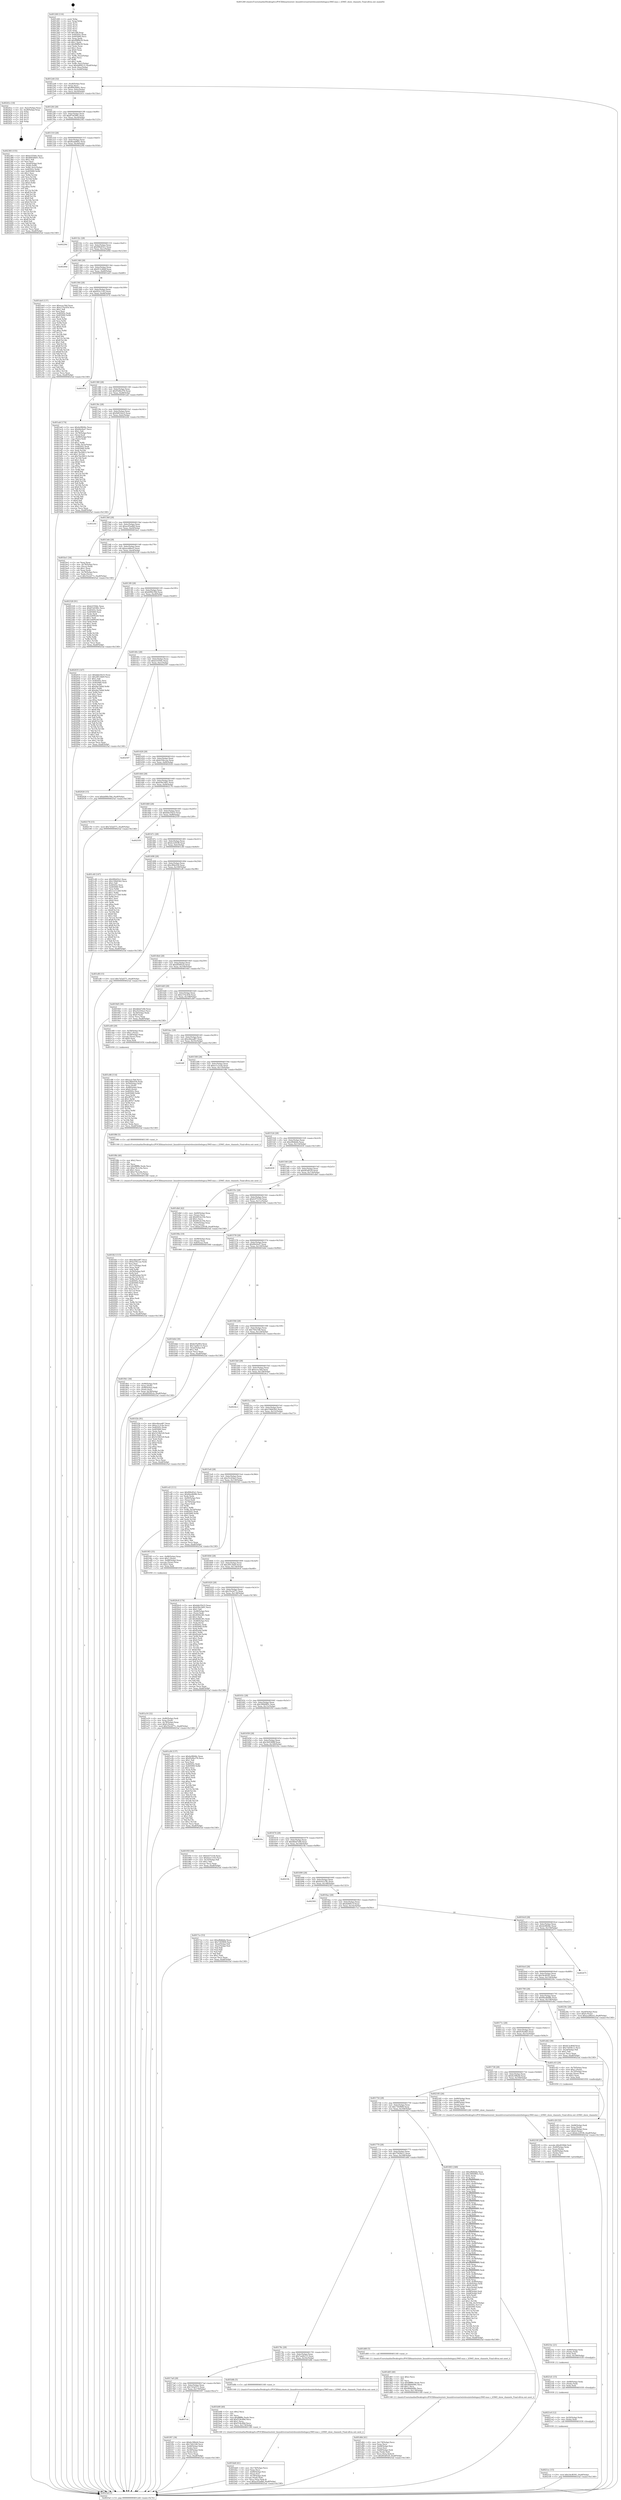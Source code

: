 digraph "0x401260" {
  label = "0x401260 (/mnt/c/Users/mathe/Desktop/tcc/POCII/binaries/extr_linuxdriversnetwirelessinteliwlegacy3945-mac.c_il3945_show_channels_Final-ollvm.out::main(0))"
  labelloc = "t"
  node[shape=record]

  Entry [label="",width=0.3,height=0.3,shape=circle,fillcolor=black,style=filled]
  "0x4012d4" [label="{
     0x4012d4 [32]\l
     | [instrs]\l
     &nbsp;&nbsp;0x4012d4 \<+6\>: mov -0xa8(%rbp),%eax\l
     &nbsp;&nbsp;0x4012da \<+2\>: mov %eax,%ecx\l
     &nbsp;&nbsp;0x4012dc \<+6\>: sub $0x80026b61,%ecx\l
     &nbsp;&nbsp;0x4012e2 \<+6\>: mov %eax,-0xbc(%rbp)\l
     &nbsp;&nbsp;0x4012e8 \<+6\>: mov %ecx,-0xc0(%rbp)\l
     &nbsp;&nbsp;0x4012ee \<+6\>: je 000000000040241e \<main+0x11be\>\l
  }"]
  "0x40241e" [label="{
     0x40241e [18]\l
     | [instrs]\l
     &nbsp;&nbsp;0x40241e \<+3\>: mov -0x2c(%rbp),%eax\l
     &nbsp;&nbsp;0x402421 \<+4\>: lea -0x28(%rbp),%rsp\l
     &nbsp;&nbsp;0x402425 \<+1\>: pop %rbx\l
     &nbsp;&nbsp;0x402426 \<+2\>: pop %r12\l
     &nbsp;&nbsp;0x402428 \<+2\>: pop %r13\l
     &nbsp;&nbsp;0x40242a \<+2\>: pop %r14\l
     &nbsp;&nbsp;0x40242c \<+2\>: pop %r15\l
     &nbsp;&nbsp;0x40242e \<+1\>: pop %rbp\l
     &nbsp;&nbsp;0x40242f \<+1\>: ret\l
  }"]
  "0x4012f4" [label="{
     0x4012f4 [28]\l
     | [instrs]\l
     &nbsp;&nbsp;0x4012f4 \<+5\>: jmp 00000000004012f9 \<main+0x99\>\l
     &nbsp;&nbsp;0x4012f9 \<+6\>: mov -0xbc(%rbp),%eax\l
     &nbsp;&nbsp;0x4012ff \<+5\>: sub $0x87e6390c,%eax\l
     &nbsp;&nbsp;0x401304 \<+6\>: mov %eax,-0xc4(%rbp)\l
     &nbsp;&nbsp;0x40130a \<+6\>: je 0000000000402383 \<main+0x1123\>\l
  }"]
  Exit [label="",width=0.3,height=0.3,shape=circle,fillcolor=black,style=filled,peripheries=2]
  "0x402383" [label="{
     0x402383 [155]\l
     | [instrs]\l
     &nbsp;&nbsp;0x402383 \<+5\>: mov $0xb1f35fdc,%eax\l
     &nbsp;&nbsp;0x402388 \<+5\>: mov $0x80026b61,%ecx\l
     &nbsp;&nbsp;0x40238d \<+2\>: mov $0x1,%dl\l
     &nbsp;&nbsp;0x40238f \<+2\>: xor %esi,%esi\l
     &nbsp;&nbsp;0x402391 \<+7\>: mov -0xa0(%rbp),%rdi\l
     &nbsp;&nbsp;0x402398 \<+3\>: mov (%rdi),%r8d\l
     &nbsp;&nbsp;0x40239b \<+4\>: mov %r8d,-0x2c(%rbp)\l
     &nbsp;&nbsp;0x40239f \<+8\>: mov 0x40505c,%r8d\l
     &nbsp;&nbsp;0x4023a7 \<+8\>: mov 0x405060,%r9d\l
     &nbsp;&nbsp;0x4023af \<+3\>: sub $0x1,%esi\l
     &nbsp;&nbsp;0x4023b2 \<+3\>: mov %r8d,%r10d\l
     &nbsp;&nbsp;0x4023b5 \<+3\>: add %esi,%r10d\l
     &nbsp;&nbsp;0x4023b8 \<+4\>: imul %r10d,%r8d\l
     &nbsp;&nbsp;0x4023bc \<+4\>: and $0x1,%r8d\l
     &nbsp;&nbsp;0x4023c0 \<+4\>: cmp $0x0,%r8d\l
     &nbsp;&nbsp;0x4023c4 \<+4\>: sete %r11b\l
     &nbsp;&nbsp;0x4023c8 \<+4\>: cmp $0xa,%r9d\l
     &nbsp;&nbsp;0x4023cc \<+3\>: setl %bl\l
     &nbsp;&nbsp;0x4023cf \<+3\>: mov %r11b,%r14b\l
     &nbsp;&nbsp;0x4023d2 \<+4\>: xor $0xff,%r14b\l
     &nbsp;&nbsp;0x4023d6 \<+3\>: mov %bl,%r15b\l
     &nbsp;&nbsp;0x4023d9 \<+4\>: xor $0xff,%r15b\l
     &nbsp;&nbsp;0x4023dd \<+3\>: xor $0x0,%dl\l
     &nbsp;&nbsp;0x4023e0 \<+3\>: mov %r14b,%r12b\l
     &nbsp;&nbsp;0x4023e3 \<+4\>: and $0x0,%r12b\l
     &nbsp;&nbsp;0x4023e7 \<+3\>: and %dl,%r11b\l
     &nbsp;&nbsp;0x4023ea \<+3\>: mov %r15b,%r13b\l
     &nbsp;&nbsp;0x4023ed \<+4\>: and $0x0,%r13b\l
     &nbsp;&nbsp;0x4023f1 \<+2\>: and %dl,%bl\l
     &nbsp;&nbsp;0x4023f3 \<+3\>: or %r11b,%r12b\l
     &nbsp;&nbsp;0x4023f6 \<+3\>: or %bl,%r13b\l
     &nbsp;&nbsp;0x4023f9 \<+3\>: xor %r13b,%r12b\l
     &nbsp;&nbsp;0x4023fc \<+3\>: or %r15b,%r14b\l
     &nbsp;&nbsp;0x4023ff \<+4\>: xor $0xff,%r14b\l
     &nbsp;&nbsp;0x402403 \<+3\>: or $0x0,%dl\l
     &nbsp;&nbsp;0x402406 \<+3\>: and %dl,%r14b\l
     &nbsp;&nbsp;0x402409 \<+3\>: or %r14b,%r12b\l
     &nbsp;&nbsp;0x40240c \<+4\>: test $0x1,%r12b\l
     &nbsp;&nbsp;0x402410 \<+3\>: cmovne %ecx,%eax\l
     &nbsp;&nbsp;0x402413 \<+6\>: mov %eax,-0xa8(%rbp)\l
     &nbsp;&nbsp;0x402419 \<+5\>: jmp 00000000004025af \<main+0x134f\>\l
  }"]
  "0x401310" [label="{
     0x401310 [28]\l
     | [instrs]\l
     &nbsp;&nbsp;0x401310 \<+5\>: jmp 0000000000401315 \<main+0xb5\>\l
     &nbsp;&nbsp;0x401315 \<+6\>: mov -0xbc(%rbp),%eax\l
     &nbsp;&nbsp;0x40131b \<+5\>: sub $0x8eadd691,%eax\l
     &nbsp;&nbsp;0x401320 \<+6\>: mov %eax,-0xc8(%rbp)\l
     &nbsp;&nbsp;0x401326 \<+6\>: je 000000000040229d \<main+0x103d\>\l
  }"]
  "0x4021ec" [label="{
     0x4021ec [15]\l
     | [instrs]\l
     &nbsp;&nbsp;0x4021ec \<+10\>: movl $0x54cf8391,-0xa8(%rbp)\l
     &nbsp;&nbsp;0x4021f6 \<+5\>: jmp 00000000004025af \<main+0x134f\>\l
  }"]
  "0x40229d" [label="{
     0x40229d\l
  }", style=dashed]
  "0x40132c" [label="{
     0x40132c [28]\l
     | [instrs]\l
     &nbsp;&nbsp;0x40132c \<+5\>: jmp 0000000000401331 \<main+0xd1\>\l
     &nbsp;&nbsp;0x401331 \<+6\>: mov -0xbc(%rbp),%eax\l
     &nbsp;&nbsp;0x401337 \<+5\>: sub $0x90fe83e1,%eax\l
     &nbsp;&nbsp;0x40133c \<+6\>: mov %eax,-0xcc(%rbp)\l
     &nbsp;&nbsp;0x401342 \<+6\>: je 000000000040249d \<main+0x123d\>\l
  }"]
  "0x4021e0" [label="{
     0x4021e0 [12]\l
     | [instrs]\l
     &nbsp;&nbsp;0x4021e0 \<+4\>: mov -0x50(%rbp),%rdx\l
     &nbsp;&nbsp;0x4021e4 \<+3\>: mov (%rdx),%rdi\l
     &nbsp;&nbsp;0x4021e7 \<+5\>: call 0000000000401030 \<free@plt\>\l
     | [calls]\l
     &nbsp;&nbsp;0x401030 \{1\} (unknown)\l
  }"]
  "0x40249d" [label="{
     0x40249d\l
  }", style=dashed]
  "0x401348" [label="{
     0x401348 [28]\l
     | [instrs]\l
     &nbsp;&nbsp;0x401348 \<+5\>: jmp 000000000040134d \<main+0xed\>\l
     &nbsp;&nbsp;0x40134d \<+6\>: mov -0xbc(%rbp),%eax\l
     &nbsp;&nbsp;0x401353 \<+5\>: sub $0x913c46df,%eax\l
     &nbsp;&nbsp;0x401358 \<+6\>: mov %eax,-0xd0(%rbp)\l
     &nbsp;&nbsp;0x40135e \<+6\>: je 0000000000401de0 \<main+0xb80\>\l
  }"]
  "0x4021d1" [label="{
     0x4021d1 [15]\l
     | [instrs]\l
     &nbsp;&nbsp;0x4021d1 \<+4\>: mov -0x68(%rbp),%rdx\l
     &nbsp;&nbsp;0x4021d5 \<+3\>: mov (%rdx),%rdx\l
     &nbsp;&nbsp;0x4021d8 \<+3\>: mov %rdx,%rdi\l
     &nbsp;&nbsp;0x4021db \<+5\>: call 0000000000401030 \<free@plt\>\l
     | [calls]\l
     &nbsp;&nbsp;0x401030 \{1\} (unknown)\l
  }"]
  "0x401de0" [label="{
     0x401de0 [137]\l
     | [instrs]\l
     &nbsp;&nbsp;0x401de0 \<+5\>: mov $0xacec3b4,%eax\l
     &nbsp;&nbsp;0x401de5 \<+5\>: mov $0xe37bc454,%ecx\l
     &nbsp;&nbsp;0x401dea \<+2\>: mov $0x1,%dl\l
     &nbsp;&nbsp;0x401dec \<+2\>: xor %esi,%esi\l
     &nbsp;&nbsp;0x401dee \<+7\>: mov 0x40505c,%edi\l
     &nbsp;&nbsp;0x401df5 \<+8\>: mov 0x405060,%r8d\l
     &nbsp;&nbsp;0x401dfd \<+3\>: sub $0x1,%esi\l
     &nbsp;&nbsp;0x401e00 \<+3\>: mov %edi,%r9d\l
     &nbsp;&nbsp;0x401e03 \<+3\>: add %esi,%r9d\l
     &nbsp;&nbsp;0x401e06 \<+4\>: imul %r9d,%edi\l
     &nbsp;&nbsp;0x401e0a \<+3\>: and $0x1,%edi\l
     &nbsp;&nbsp;0x401e0d \<+3\>: cmp $0x0,%edi\l
     &nbsp;&nbsp;0x401e10 \<+4\>: sete %r10b\l
     &nbsp;&nbsp;0x401e14 \<+4\>: cmp $0xa,%r8d\l
     &nbsp;&nbsp;0x401e18 \<+4\>: setl %r11b\l
     &nbsp;&nbsp;0x401e1c \<+3\>: mov %r10b,%bl\l
     &nbsp;&nbsp;0x401e1f \<+3\>: xor $0xff,%bl\l
     &nbsp;&nbsp;0x401e22 \<+3\>: mov %r11b,%r14b\l
     &nbsp;&nbsp;0x401e25 \<+4\>: xor $0xff,%r14b\l
     &nbsp;&nbsp;0x401e29 \<+3\>: xor $0x1,%dl\l
     &nbsp;&nbsp;0x401e2c \<+3\>: mov %bl,%r15b\l
     &nbsp;&nbsp;0x401e2f \<+4\>: and $0xff,%r15b\l
     &nbsp;&nbsp;0x401e33 \<+3\>: and %dl,%r10b\l
     &nbsp;&nbsp;0x401e36 \<+3\>: mov %r14b,%r12b\l
     &nbsp;&nbsp;0x401e39 \<+4\>: and $0xff,%r12b\l
     &nbsp;&nbsp;0x401e3d \<+3\>: and %dl,%r11b\l
     &nbsp;&nbsp;0x401e40 \<+3\>: or %r10b,%r15b\l
     &nbsp;&nbsp;0x401e43 \<+3\>: or %r11b,%r12b\l
     &nbsp;&nbsp;0x401e46 \<+3\>: xor %r12b,%r15b\l
     &nbsp;&nbsp;0x401e49 \<+3\>: or %r14b,%bl\l
     &nbsp;&nbsp;0x401e4c \<+3\>: xor $0xff,%bl\l
     &nbsp;&nbsp;0x401e4f \<+3\>: or $0x1,%dl\l
     &nbsp;&nbsp;0x401e52 \<+2\>: and %dl,%bl\l
     &nbsp;&nbsp;0x401e54 \<+3\>: or %bl,%r15b\l
     &nbsp;&nbsp;0x401e57 \<+4\>: test $0x1,%r15b\l
     &nbsp;&nbsp;0x401e5b \<+3\>: cmovne %ecx,%eax\l
     &nbsp;&nbsp;0x401e5e \<+6\>: mov %eax,-0xa8(%rbp)\l
     &nbsp;&nbsp;0x401e64 \<+5\>: jmp 00000000004025af \<main+0x134f\>\l
  }"]
  "0x401364" [label="{
     0x401364 [28]\l
     | [instrs]\l
     &nbsp;&nbsp;0x401364 \<+5\>: jmp 0000000000401369 \<main+0x109\>\l
     &nbsp;&nbsp;0x401369 \<+6\>: mov -0xbc(%rbp),%eax\l
     &nbsp;&nbsp;0x40136f \<+5\>: sub $0x922c1163,%eax\l
     &nbsp;&nbsp;0x401374 \<+6\>: mov %eax,-0xd4(%rbp)\l
     &nbsp;&nbsp;0x40137a \<+6\>: je 000000000040197d \<main+0x71d\>\l
  }"]
  "0x4021bc" [label="{
     0x4021bc [21]\l
     | [instrs]\l
     &nbsp;&nbsp;0x4021bc \<+4\>: mov -0x80(%rbp),%rdx\l
     &nbsp;&nbsp;0x4021c0 \<+3\>: mov (%rdx),%rdx\l
     &nbsp;&nbsp;0x4021c3 \<+3\>: mov %rdx,%rdi\l
     &nbsp;&nbsp;0x4021c6 \<+6\>: mov %eax,-0x180(%rbp)\l
     &nbsp;&nbsp;0x4021cc \<+5\>: call 0000000000401030 \<free@plt\>\l
     | [calls]\l
     &nbsp;&nbsp;0x401030 \{1\} (unknown)\l
  }"]
  "0x40197d" [label="{
     0x40197d\l
  }", style=dashed]
  "0x401380" [label="{
     0x401380 [28]\l
     | [instrs]\l
     &nbsp;&nbsp;0x401380 \<+5\>: jmp 0000000000401385 \<main+0x125\>\l
     &nbsp;&nbsp;0x401385 \<+6\>: mov -0xbc(%rbp),%eax\l
     &nbsp;&nbsp;0x40138b \<+5\>: sub $0x95d9a376,%eax\l
     &nbsp;&nbsp;0x401390 \<+6\>: mov %eax,-0xd8(%rbp)\l
     &nbsp;&nbsp;0x401396 \<+6\>: je 0000000000401abf \<main+0x85f\>\l
  }"]
  "0x40219f" [label="{
     0x40219f [29]\l
     | [instrs]\l
     &nbsp;&nbsp;0x40219f \<+10\>: movabs $0x4030b6,%rdi\l
     &nbsp;&nbsp;0x4021a9 \<+4\>: mov -0x40(%rbp),%rdx\l
     &nbsp;&nbsp;0x4021ad \<+2\>: mov %eax,(%rdx)\l
     &nbsp;&nbsp;0x4021af \<+4\>: mov -0x40(%rbp),%rdx\l
     &nbsp;&nbsp;0x4021b3 \<+2\>: mov (%rdx),%esi\l
     &nbsp;&nbsp;0x4021b5 \<+2\>: mov $0x0,%al\l
     &nbsp;&nbsp;0x4021b7 \<+5\>: call 0000000000401040 \<printf@plt\>\l
     | [calls]\l
     &nbsp;&nbsp;0x401040 \{1\} (unknown)\l
  }"]
  "0x401abf" [label="{
     0x401abf [174]\l
     | [instrs]\l
     &nbsp;&nbsp;0x401abf \<+5\>: mov $0x4e9fb94c,%eax\l
     &nbsp;&nbsp;0x401ac4 \<+5\>: mov $0x66e0ed7,%ecx\l
     &nbsp;&nbsp;0x401ac9 \<+2\>: mov $0x1,%dl\l
     &nbsp;&nbsp;0x401acb \<+4\>: mov -0x78(%rbp),%rsi\l
     &nbsp;&nbsp;0x401acf \<+2\>: mov (%rsi),%edi\l
     &nbsp;&nbsp;0x401ad1 \<+7\>: mov -0x88(%rbp),%rsi\l
     &nbsp;&nbsp;0x401ad8 \<+2\>: cmp (%rsi),%edi\l
     &nbsp;&nbsp;0x401ada \<+4\>: setl %r8b\l
     &nbsp;&nbsp;0x401ade \<+4\>: and $0x1,%r8b\l
     &nbsp;&nbsp;0x401ae2 \<+4\>: mov %r8b,-0x2e(%rbp)\l
     &nbsp;&nbsp;0x401ae6 \<+7\>: mov 0x40505c,%edi\l
     &nbsp;&nbsp;0x401aed \<+8\>: mov 0x405060,%r9d\l
     &nbsp;&nbsp;0x401af5 \<+3\>: mov %edi,%r10d\l
     &nbsp;&nbsp;0x401af8 \<+7\>: add $0x74a30612,%r10d\l
     &nbsp;&nbsp;0x401aff \<+4\>: sub $0x1,%r10d\l
     &nbsp;&nbsp;0x401b03 \<+7\>: sub $0x74a30612,%r10d\l
     &nbsp;&nbsp;0x401b0a \<+4\>: imul %r10d,%edi\l
     &nbsp;&nbsp;0x401b0e \<+3\>: and $0x1,%edi\l
     &nbsp;&nbsp;0x401b11 \<+3\>: cmp $0x0,%edi\l
     &nbsp;&nbsp;0x401b14 \<+4\>: sete %r8b\l
     &nbsp;&nbsp;0x401b18 \<+4\>: cmp $0xa,%r9d\l
     &nbsp;&nbsp;0x401b1c \<+4\>: setl %r11b\l
     &nbsp;&nbsp;0x401b20 \<+3\>: mov %r8b,%bl\l
     &nbsp;&nbsp;0x401b23 \<+3\>: xor $0xff,%bl\l
     &nbsp;&nbsp;0x401b26 \<+3\>: mov %r11b,%r14b\l
     &nbsp;&nbsp;0x401b29 \<+4\>: xor $0xff,%r14b\l
     &nbsp;&nbsp;0x401b2d \<+3\>: xor $0x0,%dl\l
     &nbsp;&nbsp;0x401b30 \<+3\>: mov %bl,%r15b\l
     &nbsp;&nbsp;0x401b33 \<+4\>: and $0x0,%r15b\l
     &nbsp;&nbsp;0x401b37 \<+3\>: and %dl,%r8b\l
     &nbsp;&nbsp;0x401b3a \<+3\>: mov %r14b,%r12b\l
     &nbsp;&nbsp;0x401b3d \<+4\>: and $0x0,%r12b\l
     &nbsp;&nbsp;0x401b41 \<+3\>: and %dl,%r11b\l
     &nbsp;&nbsp;0x401b44 \<+3\>: or %r8b,%r15b\l
     &nbsp;&nbsp;0x401b47 \<+3\>: or %r11b,%r12b\l
     &nbsp;&nbsp;0x401b4a \<+3\>: xor %r12b,%r15b\l
     &nbsp;&nbsp;0x401b4d \<+3\>: or %r14b,%bl\l
     &nbsp;&nbsp;0x401b50 \<+3\>: xor $0xff,%bl\l
     &nbsp;&nbsp;0x401b53 \<+3\>: or $0x0,%dl\l
     &nbsp;&nbsp;0x401b56 \<+2\>: and %dl,%bl\l
     &nbsp;&nbsp;0x401b58 \<+3\>: or %bl,%r15b\l
     &nbsp;&nbsp;0x401b5b \<+4\>: test $0x1,%r15b\l
     &nbsp;&nbsp;0x401b5f \<+3\>: cmovne %ecx,%eax\l
     &nbsp;&nbsp;0x401b62 \<+6\>: mov %eax,-0xa8(%rbp)\l
     &nbsp;&nbsp;0x401b68 \<+5\>: jmp 00000000004025af \<main+0x134f\>\l
  }"]
  "0x40139c" [label="{
     0x40139c [28]\l
     | [instrs]\l
     &nbsp;&nbsp;0x40139c \<+5\>: jmp 00000000004013a1 \<main+0x141\>\l
     &nbsp;&nbsp;0x4013a1 \<+6\>: mov -0xbc(%rbp),%eax\l
     &nbsp;&nbsp;0x4013a7 \<+5\>: sub $0x9d016ee5,%eax\l
     &nbsp;&nbsp;0x4013ac \<+6\>: mov %eax,-0xdc(%rbp)\l
     &nbsp;&nbsp;0x4013b2 \<+6\>: je 00000000004022fd \<main+0x109d\>\l
  }"]
  "0x401fb3" [label="{
     0x401fb3 [115]\l
     | [instrs]\l
     &nbsp;&nbsp;0x401fb3 \<+5\>: mov $0xe4bead87,%ecx\l
     &nbsp;&nbsp;0x401fb8 \<+5\>: mov $0xb356ccaa,%edx\l
     &nbsp;&nbsp;0x401fbd \<+2\>: xor %esi,%esi\l
     &nbsp;&nbsp;0x401fbf \<+6\>: mov -0x17c(%rbp),%edi\l
     &nbsp;&nbsp;0x401fc5 \<+3\>: imul %eax,%edi\l
     &nbsp;&nbsp;0x401fc8 \<+3\>: mov %dil,%r8b\l
     &nbsp;&nbsp;0x401fcb \<+4\>: mov -0x50(%rbp),%r9\l
     &nbsp;&nbsp;0x401fcf \<+3\>: mov (%r9),%r9\l
     &nbsp;&nbsp;0x401fd2 \<+4\>: mov -0x48(%rbp),%r10\l
     &nbsp;&nbsp;0x401fd6 \<+3\>: movslq (%r10),%r10\l
     &nbsp;&nbsp;0x401fd9 \<+4\>: mov %r8b,(%r9,%r10,1)\l
     &nbsp;&nbsp;0x401fdd \<+7\>: mov 0x40505c,%eax\l
     &nbsp;&nbsp;0x401fe4 \<+7\>: mov 0x405060,%edi\l
     &nbsp;&nbsp;0x401feb \<+3\>: sub $0x1,%esi\l
     &nbsp;&nbsp;0x401fee \<+3\>: mov %eax,%r11d\l
     &nbsp;&nbsp;0x401ff1 \<+3\>: add %esi,%r11d\l
     &nbsp;&nbsp;0x401ff4 \<+4\>: imul %r11d,%eax\l
     &nbsp;&nbsp;0x401ff8 \<+3\>: and $0x1,%eax\l
     &nbsp;&nbsp;0x401ffb \<+3\>: cmp $0x0,%eax\l
     &nbsp;&nbsp;0x401ffe \<+4\>: sete %r8b\l
     &nbsp;&nbsp;0x402002 \<+3\>: cmp $0xa,%edi\l
     &nbsp;&nbsp;0x402005 \<+3\>: setl %bl\l
     &nbsp;&nbsp;0x402008 \<+3\>: mov %r8b,%r14b\l
     &nbsp;&nbsp;0x40200b \<+3\>: and %bl,%r14b\l
     &nbsp;&nbsp;0x40200e \<+3\>: xor %bl,%r8b\l
     &nbsp;&nbsp;0x402011 \<+3\>: or %r8b,%r14b\l
     &nbsp;&nbsp;0x402014 \<+4\>: test $0x1,%r14b\l
     &nbsp;&nbsp;0x402018 \<+3\>: cmovne %edx,%ecx\l
     &nbsp;&nbsp;0x40201b \<+6\>: mov %ecx,-0xa8(%rbp)\l
     &nbsp;&nbsp;0x402021 \<+5\>: jmp 00000000004025af \<main+0x134f\>\l
  }"]
  "0x4022fd" [label="{
     0x4022fd\l
  }", style=dashed]
  "0x4013b8" [label="{
     0x4013b8 [28]\l
     | [instrs]\l
     &nbsp;&nbsp;0x4013b8 \<+5\>: jmp 00000000004013bd \<main+0x15d\>\l
     &nbsp;&nbsp;0x4013bd \<+6\>: mov -0xbc(%rbp),%eax\l
     &nbsp;&nbsp;0x4013c3 \<+5\>: sub $0xac05adb8,%eax\l
     &nbsp;&nbsp;0x4013c8 \<+6\>: mov %eax,-0xe0(%rbp)\l
     &nbsp;&nbsp;0x4013ce \<+6\>: je 0000000000401be1 \<main+0x981\>\l
  }"]
  "0x401f8b" [label="{
     0x401f8b [40]\l
     | [instrs]\l
     &nbsp;&nbsp;0x401f8b \<+5\>: mov $0x2,%ecx\l
     &nbsp;&nbsp;0x401f90 \<+1\>: cltd\l
     &nbsp;&nbsp;0x401f91 \<+2\>: idiv %ecx\l
     &nbsp;&nbsp;0x401f93 \<+6\>: imul $0xfffffffe,%edx,%ecx\l
     &nbsp;&nbsp;0x401f99 \<+6\>: sub $0xe74c2c9a,%ecx\l
     &nbsp;&nbsp;0x401f9f \<+3\>: add $0x1,%ecx\l
     &nbsp;&nbsp;0x401fa2 \<+6\>: add $0xe74c2c9a,%ecx\l
     &nbsp;&nbsp;0x401fa8 \<+6\>: mov %ecx,-0x17c(%rbp)\l
     &nbsp;&nbsp;0x401fae \<+5\>: call 0000000000401160 \<next_i\>\l
     | [calls]\l
     &nbsp;&nbsp;0x401160 \{1\} (/mnt/c/Users/mathe/Desktop/tcc/POCII/binaries/extr_linuxdriversnetwirelessinteliwlegacy3945-mac.c_il3945_show_channels_Final-ollvm.out::next_i)\l
  }"]
  "0x401be1" [label="{
     0x401be1 [34]\l
     | [instrs]\l
     &nbsp;&nbsp;0x401be1 \<+2\>: xor %eax,%eax\l
     &nbsp;&nbsp;0x401be3 \<+4\>: mov -0x78(%rbp),%rcx\l
     &nbsp;&nbsp;0x401be7 \<+2\>: mov (%rcx),%edx\l
     &nbsp;&nbsp;0x401be9 \<+3\>: sub $0x1,%eax\l
     &nbsp;&nbsp;0x401bec \<+2\>: sub %eax,%edx\l
     &nbsp;&nbsp;0x401bee \<+4\>: mov -0x78(%rbp),%rcx\l
     &nbsp;&nbsp;0x401bf2 \<+2\>: mov %edx,(%rcx)\l
     &nbsp;&nbsp;0x401bf4 \<+10\>: movl $0x35e2d77c,-0xa8(%rbp)\l
     &nbsp;&nbsp;0x401bfe \<+5\>: jmp 00000000004025af \<main+0x134f\>\l
  }"]
  "0x4013d4" [label="{
     0x4013d4 [28]\l
     | [instrs]\l
     &nbsp;&nbsp;0x4013d4 \<+5\>: jmp 00000000004013d9 \<main+0x179\>\l
     &nbsp;&nbsp;0x4013d9 \<+6\>: mov -0xbc(%rbp),%eax\l
     &nbsp;&nbsp;0x4013df \<+5\>: sub $0xaca96ee5,%eax\l
     &nbsp;&nbsp;0x4013e4 \<+6\>: mov %eax,-0xe4(%rbp)\l
     &nbsp;&nbsp;0x4013ea \<+6\>: je 0000000000402328 \<main+0x10c8\>\l
  }"]
  "0x4017c4" [label="{
     0x4017c4\l
  }", style=dashed]
  "0x402328" [label="{
     0x402328 [91]\l
     | [instrs]\l
     &nbsp;&nbsp;0x402328 \<+5\>: mov $0xb1f35fdc,%eax\l
     &nbsp;&nbsp;0x40232d \<+5\>: mov $0x87e6390c,%ecx\l
     &nbsp;&nbsp;0x402332 \<+7\>: mov 0x40505c,%edx\l
     &nbsp;&nbsp;0x402339 \<+7\>: mov 0x405060,%esi\l
     &nbsp;&nbsp;0x402340 \<+2\>: mov %edx,%edi\l
     &nbsp;&nbsp;0x402342 \<+6\>: sub $0x3e600cb0,%edi\l
     &nbsp;&nbsp;0x402348 \<+3\>: sub $0x1,%edi\l
     &nbsp;&nbsp;0x40234b \<+6\>: add $0x3e600cb0,%edi\l
     &nbsp;&nbsp;0x402351 \<+3\>: imul %edi,%edx\l
     &nbsp;&nbsp;0x402354 \<+3\>: and $0x1,%edx\l
     &nbsp;&nbsp;0x402357 \<+3\>: cmp $0x0,%edx\l
     &nbsp;&nbsp;0x40235a \<+4\>: sete %r8b\l
     &nbsp;&nbsp;0x40235e \<+3\>: cmp $0xa,%esi\l
     &nbsp;&nbsp;0x402361 \<+4\>: setl %r9b\l
     &nbsp;&nbsp;0x402365 \<+3\>: mov %r8b,%r10b\l
     &nbsp;&nbsp;0x402368 \<+3\>: and %r9b,%r10b\l
     &nbsp;&nbsp;0x40236b \<+3\>: xor %r9b,%r8b\l
     &nbsp;&nbsp;0x40236e \<+3\>: or %r8b,%r10b\l
     &nbsp;&nbsp;0x402371 \<+4\>: test $0x1,%r10b\l
     &nbsp;&nbsp;0x402375 \<+3\>: cmovne %ecx,%eax\l
     &nbsp;&nbsp;0x402378 \<+6\>: mov %eax,-0xa8(%rbp)\l
     &nbsp;&nbsp;0x40237e \<+5\>: jmp 00000000004025af \<main+0x134f\>\l
  }"]
  "0x4013f0" [label="{
     0x4013f0 [28]\l
     | [instrs]\l
     &nbsp;&nbsp;0x4013f0 \<+5\>: jmp 00000000004013f5 \<main+0x195\>\l
     &nbsp;&nbsp;0x4013f5 \<+6\>: mov -0xbc(%rbp),%eax\l
     &nbsp;&nbsp;0x4013fb \<+5\>: sub $0xb090c59d,%eax\l
     &nbsp;&nbsp;0x401400 \<+6\>: mov %eax,-0xe8(%rbp)\l
     &nbsp;&nbsp;0x401406 \<+6\>: je 0000000000402035 \<main+0xdd5\>\l
  }"]
  "0x401f07" [label="{
     0x401f07 [36]\l
     | [instrs]\l
     &nbsp;&nbsp;0x401f07 \<+5\>: mov $0x6e398efd,%eax\l
     &nbsp;&nbsp;0x401f0c \<+5\>: mov $0x7442166,%ecx\l
     &nbsp;&nbsp;0x401f11 \<+4\>: mov -0x48(%rbp),%rdx\l
     &nbsp;&nbsp;0x401f15 \<+2\>: mov (%rdx),%esi\l
     &nbsp;&nbsp;0x401f17 \<+4\>: mov -0x58(%rbp),%rdx\l
     &nbsp;&nbsp;0x401f1b \<+2\>: cmp (%rdx),%esi\l
     &nbsp;&nbsp;0x401f1d \<+3\>: cmovl %ecx,%eax\l
     &nbsp;&nbsp;0x401f20 \<+6\>: mov %eax,-0xa8(%rbp)\l
     &nbsp;&nbsp;0x401f26 \<+5\>: jmp 00000000004025af \<main+0x134f\>\l
  }"]
  "0x402035" [label="{
     0x402035 [147]\l
     | [instrs]\l
     &nbsp;&nbsp;0x402035 \<+5\>: mov $0xbbb35b33,%eax\l
     &nbsp;&nbsp;0x40203a \<+5\>: mov $0x2f013bb9,%ecx\l
     &nbsp;&nbsp;0x40203f \<+2\>: mov $0x1,%dl\l
     &nbsp;&nbsp;0x402041 \<+7\>: mov 0x40505c,%esi\l
     &nbsp;&nbsp;0x402048 \<+7\>: mov 0x405060,%edi\l
     &nbsp;&nbsp;0x40204f \<+3\>: mov %esi,%r8d\l
     &nbsp;&nbsp;0x402052 \<+7\>: sub $0xdda7bfd4,%r8d\l
     &nbsp;&nbsp;0x402059 \<+4\>: sub $0x1,%r8d\l
     &nbsp;&nbsp;0x40205d \<+7\>: add $0xdda7bfd4,%r8d\l
     &nbsp;&nbsp;0x402064 \<+4\>: imul %r8d,%esi\l
     &nbsp;&nbsp;0x402068 \<+3\>: and $0x1,%esi\l
     &nbsp;&nbsp;0x40206b \<+3\>: cmp $0x0,%esi\l
     &nbsp;&nbsp;0x40206e \<+4\>: sete %r9b\l
     &nbsp;&nbsp;0x402072 \<+3\>: cmp $0xa,%edi\l
     &nbsp;&nbsp;0x402075 \<+4\>: setl %r10b\l
     &nbsp;&nbsp;0x402079 \<+3\>: mov %r9b,%r11b\l
     &nbsp;&nbsp;0x40207c \<+4\>: xor $0xff,%r11b\l
     &nbsp;&nbsp;0x402080 \<+3\>: mov %r10b,%bl\l
     &nbsp;&nbsp;0x402083 \<+3\>: xor $0xff,%bl\l
     &nbsp;&nbsp;0x402086 \<+3\>: xor $0x1,%dl\l
     &nbsp;&nbsp;0x402089 \<+3\>: mov %r11b,%r14b\l
     &nbsp;&nbsp;0x40208c \<+4\>: and $0xff,%r14b\l
     &nbsp;&nbsp;0x402090 \<+3\>: and %dl,%r9b\l
     &nbsp;&nbsp;0x402093 \<+3\>: mov %bl,%r15b\l
     &nbsp;&nbsp;0x402096 \<+4\>: and $0xff,%r15b\l
     &nbsp;&nbsp;0x40209a \<+3\>: and %dl,%r10b\l
     &nbsp;&nbsp;0x40209d \<+3\>: or %r9b,%r14b\l
     &nbsp;&nbsp;0x4020a0 \<+3\>: or %r10b,%r15b\l
     &nbsp;&nbsp;0x4020a3 \<+3\>: xor %r15b,%r14b\l
     &nbsp;&nbsp;0x4020a6 \<+3\>: or %bl,%r11b\l
     &nbsp;&nbsp;0x4020a9 \<+4\>: xor $0xff,%r11b\l
     &nbsp;&nbsp;0x4020ad \<+3\>: or $0x1,%dl\l
     &nbsp;&nbsp;0x4020b0 \<+3\>: and %dl,%r11b\l
     &nbsp;&nbsp;0x4020b3 \<+3\>: or %r11b,%r14b\l
     &nbsp;&nbsp;0x4020b6 \<+4\>: test $0x1,%r14b\l
     &nbsp;&nbsp;0x4020ba \<+3\>: cmovne %ecx,%eax\l
     &nbsp;&nbsp;0x4020bd \<+6\>: mov %eax,-0xa8(%rbp)\l
     &nbsp;&nbsp;0x4020c3 \<+5\>: jmp 00000000004025af \<main+0x134f\>\l
  }"]
  "0x40140c" [label="{
     0x40140c [28]\l
     | [instrs]\l
     &nbsp;&nbsp;0x40140c \<+5\>: jmp 0000000000401411 \<main+0x1b1\>\l
     &nbsp;&nbsp;0x401411 \<+6\>: mov -0xbc(%rbp),%eax\l
     &nbsp;&nbsp;0x401417 \<+5\>: sub $0xb1f35fdc,%eax\l
     &nbsp;&nbsp;0x40141c \<+6\>: mov %eax,-0xec(%rbp)\l
     &nbsp;&nbsp;0x401422 \<+6\>: je 0000000000402597 \<main+0x1337\>\l
  }"]
  "0x401e86" [label="{
     0x401e86 [114]\l
     | [instrs]\l
     &nbsp;&nbsp;0x401e86 \<+5\>: mov $0xacec3b4,%ecx\l
     &nbsp;&nbsp;0x401e8b \<+5\>: mov $0xcf84e036,%edx\l
     &nbsp;&nbsp;0x401e90 \<+4\>: mov -0x50(%rbp),%rdi\l
     &nbsp;&nbsp;0x401e94 \<+3\>: mov %rax,(%rdi)\l
     &nbsp;&nbsp;0x401e97 \<+4\>: mov -0x48(%rbp),%rax\l
     &nbsp;&nbsp;0x401e9b \<+6\>: movl $0x0,(%rax)\l
     &nbsp;&nbsp;0x401ea1 \<+7\>: mov 0x40505c,%esi\l
     &nbsp;&nbsp;0x401ea8 \<+8\>: mov 0x405060,%r8d\l
     &nbsp;&nbsp;0x401eb0 \<+3\>: mov %esi,%r9d\l
     &nbsp;&nbsp;0x401eb3 \<+7\>: sub $0x2ff7b7,%r9d\l
     &nbsp;&nbsp;0x401eba \<+4\>: sub $0x1,%r9d\l
     &nbsp;&nbsp;0x401ebe \<+7\>: add $0x2ff7b7,%r9d\l
     &nbsp;&nbsp;0x401ec5 \<+4\>: imul %r9d,%esi\l
     &nbsp;&nbsp;0x401ec9 \<+3\>: and $0x1,%esi\l
     &nbsp;&nbsp;0x401ecc \<+3\>: cmp $0x0,%esi\l
     &nbsp;&nbsp;0x401ecf \<+4\>: sete %r10b\l
     &nbsp;&nbsp;0x401ed3 \<+4\>: cmp $0xa,%r8d\l
     &nbsp;&nbsp;0x401ed7 \<+4\>: setl %r11b\l
     &nbsp;&nbsp;0x401edb \<+3\>: mov %r10b,%bl\l
     &nbsp;&nbsp;0x401ede \<+3\>: and %r11b,%bl\l
     &nbsp;&nbsp;0x401ee1 \<+3\>: xor %r11b,%r10b\l
     &nbsp;&nbsp;0x401ee4 \<+3\>: or %r10b,%bl\l
     &nbsp;&nbsp;0x401ee7 \<+3\>: test $0x1,%bl\l
     &nbsp;&nbsp;0x401eea \<+3\>: cmovne %edx,%ecx\l
     &nbsp;&nbsp;0x401eed \<+6\>: mov %ecx,-0xa8(%rbp)\l
     &nbsp;&nbsp;0x401ef3 \<+5\>: jmp 00000000004025af \<main+0x134f\>\l
  }"]
  "0x402597" [label="{
     0x402597\l
  }", style=dashed]
  "0x401428" [label="{
     0x401428 [28]\l
     | [instrs]\l
     &nbsp;&nbsp;0x401428 \<+5\>: jmp 000000000040142d \<main+0x1cd\>\l
     &nbsp;&nbsp;0x40142d \<+6\>: mov -0xbc(%rbp),%eax\l
     &nbsp;&nbsp;0x401433 \<+5\>: sub $0xb356ccaa,%eax\l
     &nbsp;&nbsp;0x401438 \<+6\>: mov %eax,-0xf0(%rbp)\l
     &nbsp;&nbsp;0x40143e \<+6\>: je 0000000000402026 \<main+0xdc6\>\l
  }"]
  "0x401d8d" [label="{
     0x401d8d [41]\l
     | [instrs]\l
     &nbsp;&nbsp;0x401d8d \<+6\>: mov -0x178(%rbp),%ecx\l
     &nbsp;&nbsp;0x401d93 \<+3\>: imul %eax,%ecx\l
     &nbsp;&nbsp;0x401d96 \<+4\>: mov -0x68(%rbp),%rsi\l
     &nbsp;&nbsp;0x401d9a \<+3\>: mov (%rsi),%rsi\l
     &nbsp;&nbsp;0x401d9d \<+4\>: mov -0x60(%rbp),%rdi\l
     &nbsp;&nbsp;0x401da1 \<+3\>: movslq (%rdi),%rdi\l
     &nbsp;&nbsp;0x401da4 \<+3\>: mov %ecx,(%rsi,%rdi,4)\l
     &nbsp;&nbsp;0x401da7 \<+10\>: movl $0xf45df529,-0xa8(%rbp)\l
     &nbsp;&nbsp;0x401db1 \<+5\>: jmp 00000000004025af \<main+0x134f\>\l
  }"]
  "0x402026" [label="{
     0x402026 [15]\l
     | [instrs]\l
     &nbsp;&nbsp;0x402026 \<+10\>: movl $0xb090c59d,-0xa8(%rbp)\l
     &nbsp;&nbsp;0x402030 \<+5\>: jmp 00000000004025af \<main+0x134f\>\l
  }"]
  "0x401444" [label="{
     0x401444 [28]\l
     | [instrs]\l
     &nbsp;&nbsp;0x401444 \<+5\>: jmp 0000000000401449 \<main+0x1e9\>\l
     &nbsp;&nbsp;0x401449 \<+6\>: mov -0xbc(%rbp),%eax\l
     &nbsp;&nbsp;0x40144f \<+5\>: sub $0xb56e3d01,%eax\l
     &nbsp;&nbsp;0x401454 \<+6\>: mov %eax,-0xf4(%rbp)\l
     &nbsp;&nbsp;0x40145a \<+6\>: je 0000000000402176 \<main+0xf16\>\l
  }"]
  "0x401d65" [label="{
     0x401d65 [40]\l
     | [instrs]\l
     &nbsp;&nbsp;0x401d65 \<+5\>: mov $0x2,%ecx\l
     &nbsp;&nbsp;0x401d6a \<+1\>: cltd\l
     &nbsp;&nbsp;0x401d6b \<+2\>: idiv %ecx\l
     &nbsp;&nbsp;0x401d6d \<+6\>: imul $0xfffffffe,%edx,%ecx\l
     &nbsp;&nbsp;0x401d73 \<+6\>: add $0x46bbb99c,%ecx\l
     &nbsp;&nbsp;0x401d79 \<+3\>: add $0x1,%ecx\l
     &nbsp;&nbsp;0x401d7c \<+6\>: sub $0x46bbb99c,%ecx\l
     &nbsp;&nbsp;0x401d82 \<+6\>: mov %ecx,-0x178(%rbp)\l
     &nbsp;&nbsp;0x401d88 \<+5\>: call 0000000000401160 \<next_i\>\l
     | [calls]\l
     &nbsp;&nbsp;0x401160 \{1\} (/mnt/c/Users/mathe/Desktop/tcc/POCII/binaries/extr_linuxdriversnetwirelessinteliwlegacy3945-mac.c_il3945_show_channels_Final-ollvm.out::next_i)\l
  }"]
  "0x402176" [label="{
     0x402176 [15]\l
     | [instrs]\l
     &nbsp;&nbsp;0x402176 \<+10\>: movl $0x7d3af371,-0xa8(%rbp)\l
     &nbsp;&nbsp;0x402180 \<+5\>: jmp 00000000004025af \<main+0x134f\>\l
  }"]
  "0x401460" [label="{
     0x401460 [28]\l
     | [instrs]\l
     &nbsp;&nbsp;0x401460 \<+5\>: jmp 0000000000401465 \<main+0x205\>\l
     &nbsp;&nbsp;0x401465 \<+6\>: mov -0xbc(%rbp),%eax\l
     &nbsp;&nbsp;0x40146b \<+5\>: sub $0xbbb35b33,%eax\l
     &nbsp;&nbsp;0x401470 \<+6\>: mov %eax,-0xf8(%rbp)\l
     &nbsp;&nbsp;0x401476 \<+6\>: je 0000000000402559 \<main+0x12f9\>\l
  }"]
  "0x401c20" [label="{
     0x401c20 [32]\l
     | [instrs]\l
     &nbsp;&nbsp;0x401c20 \<+4\>: mov -0x68(%rbp),%rdi\l
     &nbsp;&nbsp;0x401c24 \<+3\>: mov %rax,(%rdi)\l
     &nbsp;&nbsp;0x401c27 \<+4\>: mov -0x60(%rbp),%rax\l
     &nbsp;&nbsp;0x401c2b \<+6\>: movl $0x0,(%rax)\l
     &nbsp;&nbsp;0x401c31 \<+10\>: movl $0xbc2291f8,-0xa8(%rbp)\l
     &nbsp;&nbsp;0x401c3b \<+5\>: jmp 00000000004025af \<main+0x134f\>\l
  }"]
  "0x402559" [label="{
     0x402559\l
  }", style=dashed]
  "0x40147c" [label="{
     0x40147c [28]\l
     | [instrs]\l
     &nbsp;&nbsp;0x40147c \<+5\>: jmp 0000000000401481 \<main+0x221\>\l
     &nbsp;&nbsp;0x401481 \<+6\>: mov -0xbc(%rbp),%eax\l
     &nbsp;&nbsp;0x401487 \<+5\>: sub $0xbc2291f8,%eax\l
     &nbsp;&nbsp;0x40148c \<+6\>: mov %eax,-0xfc(%rbp)\l
     &nbsp;&nbsp;0x401492 \<+6\>: je 0000000000401c40 \<main+0x9e0\>\l
  }"]
  "0x401bb8" [label="{
     0x401bb8 [41]\l
     | [instrs]\l
     &nbsp;&nbsp;0x401bb8 \<+6\>: mov -0x174(%rbp),%ecx\l
     &nbsp;&nbsp;0x401bbe \<+3\>: imul %eax,%ecx\l
     &nbsp;&nbsp;0x401bc1 \<+4\>: mov -0x80(%rbp),%rsi\l
     &nbsp;&nbsp;0x401bc5 \<+3\>: mov (%rsi),%rsi\l
     &nbsp;&nbsp;0x401bc8 \<+4\>: mov -0x78(%rbp),%rdi\l
     &nbsp;&nbsp;0x401bcc \<+3\>: movslq (%rdi),%rdi\l
     &nbsp;&nbsp;0x401bcf \<+3\>: mov %ecx,(%rsi,%rdi,4)\l
     &nbsp;&nbsp;0x401bd2 \<+10\>: movl $0xac05adb8,-0xa8(%rbp)\l
     &nbsp;&nbsp;0x401bdc \<+5\>: jmp 00000000004025af \<main+0x134f\>\l
  }"]
  "0x401c40" [label="{
     0x401c40 [147]\l
     | [instrs]\l
     &nbsp;&nbsp;0x401c40 \<+5\>: mov $0x90fe83e1,%eax\l
     &nbsp;&nbsp;0x401c45 \<+5\>: mov $0x156b03b2,%ecx\l
     &nbsp;&nbsp;0x401c4a \<+2\>: mov $0x1,%dl\l
     &nbsp;&nbsp;0x401c4c \<+7\>: mov 0x40505c,%esi\l
     &nbsp;&nbsp;0x401c53 \<+7\>: mov 0x405060,%edi\l
     &nbsp;&nbsp;0x401c5a \<+3\>: mov %esi,%r8d\l
     &nbsp;&nbsp;0x401c5d \<+7\>: sub $0x1ce112b0,%r8d\l
     &nbsp;&nbsp;0x401c64 \<+4\>: sub $0x1,%r8d\l
     &nbsp;&nbsp;0x401c68 \<+7\>: add $0x1ce112b0,%r8d\l
     &nbsp;&nbsp;0x401c6f \<+4\>: imul %r8d,%esi\l
     &nbsp;&nbsp;0x401c73 \<+3\>: and $0x1,%esi\l
     &nbsp;&nbsp;0x401c76 \<+3\>: cmp $0x0,%esi\l
     &nbsp;&nbsp;0x401c79 \<+4\>: sete %r9b\l
     &nbsp;&nbsp;0x401c7d \<+3\>: cmp $0xa,%edi\l
     &nbsp;&nbsp;0x401c80 \<+4\>: setl %r10b\l
     &nbsp;&nbsp;0x401c84 \<+3\>: mov %r9b,%r11b\l
     &nbsp;&nbsp;0x401c87 \<+4\>: xor $0xff,%r11b\l
     &nbsp;&nbsp;0x401c8b \<+3\>: mov %r10b,%bl\l
     &nbsp;&nbsp;0x401c8e \<+3\>: xor $0xff,%bl\l
     &nbsp;&nbsp;0x401c91 \<+3\>: xor $0x1,%dl\l
     &nbsp;&nbsp;0x401c94 \<+3\>: mov %r11b,%r14b\l
     &nbsp;&nbsp;0x401c97 \<+4\>: and $0xff,%r14b\l
     &nbsp;&nbsp;0x401c9b \<+3\>: and %dl,%r9b\l
     &nbsp;&nbsp;0x401c9e \<+3\>: mov %bl,%r15b\l
     &nbsp;&nbsp;0x401ca1 \<+4\>: and $0xff,%r15b\l
     &nbsp;&nbsp;0x401ca5 \<+3\>: and %dl,%r10b\l
     &nbsp;&nbsp;0x401ca8 \<+3\>: or %r9b,%r14b\l
     &nbsp;&nbsp;0x401cab \<+3\>: or %r10b,%r15b\l
     &nbsp;&nbsp;0x401cae \<+3\>: xor %r15b,%r14b\l
     &nbsp;&nbsp;0x401cb1 \<+3\>: or %bl,%r11b\l
     &nbsp;&nbsp;0x401cb4 \<+4\>: xor $0xff,%r11b\l
     &nbsp;&nbsp;0x401cb8 \<+3\>: or $0x1,%dl\l
     &nbsp;&nbsp;0x401cbb \<+3\>: and %dl,%r11b\l
     &nbsp;&nbsp;0x401cbe \<+3\>: or %r11b,%r14b\l
     &nbsp;&nbsp;0x401cc1 \<+4\>: test $0x1,%r14b\l
     &nbsp;&nbsp;0x401cc5 \<+3\>: cmovne %ecx,%eax\l
     &nbsp;&nbsp;0x401cc8 \<+6\>: mov %eax,-0xa8(%rbp)\l
     &nbsp;&nbsp;0x401cce \<+5\>: jmp 00000000004025af \<main+0x134f\>\l
  }"]
  "0x401498" [label="{
     0x401498 [28]\l
     | [instrs]\l
     &nbsp;&nbsp;0x401498 \<+5\>: jmp 000000000040149d \<main+0x23d\>\l
     &nbsp;&nbsp;0x40149d \<+6\>: mov -0xbc(%rbp),%eax\l
     &nbsp;&nbsp;0x4014a3 \<+5\>: sub $0xcf84e036,%eax\l
     &nbsp;&nbsp;0x4014a8 \<+6\>: mov %eax,-0x100(%rbp)\l
     &nbsp;&nbsp;0x4014ae \<+6\>: je 0000000000401ef8 \<main+0xc98\>\l
  }"]
  "0x401b90" [label="{
     0x401b90 [40]\l
     | [instrs]\l
     &nbsp;&nbsp;0x401b90 \<+5\>: mov $0x2,%ecx\l
     &nbsp;&nbsp;0x401b95 \<+1\>: cltd\l
     &nbsp;&nbsp;0x401b96 \<+2\>: idiv %ecx\l
     &nbsp;&nbsp;0x401b98 \<+6\>: imul $0xfffffffe,%edx,%ecx\l
     &nbsp;&nbsp;0x401b9e \<+6\>: add $0xf334c89d,%ecx\l
     &nbsp;&nbsp;0x401ba4 \<+3\>: add $0x1,%ecx\l
     &nbsp;&nbsp;0x401ba7 \<+6\>: sub $0xf334c89d,%ecx\l
     &nbsp;&nbsp;0x401bad \<+6\>: mov %ecx,-0x174(%rbp)\l
     &nbsp;&nbsp;0x401bb3 \<+5\>: call 0000000000401160 \<next_i\>\l
     | [calls]\l
     &nbsp;&nbsp;0x401160 \{1\} (/mnt/c/Users/mathe/Desktop/tcc/POCII/binaries/extr_linuxdriversnetwirelessinteliwlegacy3945-mac.c_il3945_show_channels_Final-ollvm.out::next_i)\l
  }"]
  "0x401ef8" [label="{
     0x401ef8 [15]\l
     | [instrs]\l
     &nbsp;&nbsp;0x401ef8 \<+10\>: movl $0x7d3af371,-0xa8(%rbp)\l
     &nbsp;&nbsp;0x401f02 \<+5\>: jmp 00000000004025af \<main+0x134f\>\l
  }"]
  "0x4014b4" [label="{
     0x4014b4 [28]\l
     | [instrs]\l
     &nbsp;&nbsp;0x4014b4 \<+5\>: jmp 00000000004014b9 \<main+0x259\>\l
     &nbsp;&nbsp;0x4014b9 \<+6\>: mov -0xbc(%rbp),%eax\l
     &nbsp;&nbsp;0x4014bf \<+5\>: sub $0xdf5092cb,%eax\l
     &nbsp;&nbsp;0x4014c4 \<+6\>: mov %eax,-0x104(%rbp)\l
     &nbsp;&nbsp;0x4014ca \<+6\>: je 00000000004019d5 \<main+0x775\>\l
  }"]
  "0x4017a8" [label="{
     0x4017a8 [28]\l
     | [instrs]\l
     &nbsp;&nbsp;0x4017a8 \<+5\>: jmp 00000000004017ad \<main+0x54d\>\l
     &nbsp;&nbsp;0x4017ad \<+6\>: mov -0xbc(%rbp),%eax\l
     &nbsp;&nbsp;0x4017b3 \<+5\>: sub $0x7d3af371,%eax\l
     &nbsp;&nbsp;0x4017b8 \<+6\>: mov %eax,-0x170(%rbp)\l
     &nbsp;&nbsp;0x4017be \<+6\>: je 0000000000401f07 \<main+0xca7\>\l
  }"]
  "0x4019d5" [label="{
     0x4019d5 [30]\l
     | [instrs]\l
     &nbsp;&nbsp;0x4019d5 \<+5\>: mov $0x4bbd7e66,%eax\l
     &nbsp;&nbsp;0x4019da \<+5\>: mov $0x25c43ba3,%ecx\l
     &nbsp;&nbsp;0x4019df \<+3\>: mov -0x34(%rbp),%edx\l
     &nbsp;&nbsp;0x4019e2 \<+3\>: cmp $0x0,%edx\l
     &nbsp;&nbsp;0x4019e5 \<+3\>: cmove %ecx,%eax\l
     &nbsp;&nbsp;0x4019e8 \<+6\>: mov %eax,-0xa8(%rbp)\l
     &nbsp;&nbsp;0x4019ee \<+5\>: jmp 00000000004025af \<main+0x134f\>\l
  }"]
  "0x4014d0" [label="{
     0x4014d0 [28]\l
     | [instrs]\l
     &nbsp;&nbsp;0x4014d0 \<+5\>: jmp 00000000004014d5 \<main+0x275\>\l
     &nbsp;&nbsp;0x4014d5 \<+6\>: mov -0xbc(%rbp),%eax\l
     &nbsp;&nbsp;0x4014db \<+5\>: sub $0xe37bc454,%eax\l
     &nbsp;&nbsp;0x4014e0 \<+6\>: mov %eax,-0x108(%rbp)\l
     &nbsp;&nbsp;0x4014e6 \<+6\>: je 0000000000401e69 \<main+0xc09\>\l
  }"]
  "0x401b8b" [label="{
     0x401b8b [5]\l
     | [instrs]\l
     &nbsp;&nbsp;0x401b8b \<+5\>: call 0000000000401160 \<next_i\>\l
     | [calls]\l
     &nbsp;&nbsp;0x401160 \{1\} (/mnt/c/Users/mathe/Desktop/tcc/POCII/binaries/extr_linuxdriversnetwirelessinteliwlegacy3945-mac.c_il3945_show_channels_Final-ollvm.out::next_i)\l
  }"]
  "0x401e69" [label="{
     0x401e69 [29]\l
     | [instrs]\l
     &nbsp;&nbsp;0x401e69 \<+4\>: mov -0x58(%rbp),%rax\l
     &nbsp;&nbsp;0x401e6d \<+6\>: movl $0x1,(%rax)\l
     &nbsp;&nbsp;0x401e73 \<+4\>: mov -0x58(%rbp),%rax\l
     &nbsp;&nbsp;0x401e77 \<+3\>: movslq (%rax),%rax\l
     &nbsp;&nbsp;0x401e7a \<+4\>: shl $0x0,%rax\l
     &nbsp;&nbsp;0x401e7e \<+3\>: mov %rax,%rdi\l
     &nbsp;&nbsp;0x401e81 \<+5\>: call 0000000000401050 \<malloc@plt\>\l
     | [calls]\l
     &nbsp;&nbsp;0x401050 \{1\} (unknown)\l
  }"]
  "0x4014ec" [label="{
     0x4014ec [28]\l
     | [instrs]\l
     &nbsp;&nbsp;0x4014ec \<+5\>: jmp 00000000004014f1 \<main+0x291\>\l
     &nbsp;&nbsp;0x4014f1 \<+6\>: mov -0xbc(%rbp),%eax\l
     &nbsp;&nbsp;0x4014f7 \<+5\>: sub $0xe4bead87,%eax\l
     &nbsp;&nbsp;0x4014fc \<+6\>: mov %eax,-0x10c(%rbp)\l
     &nbsp;&nbsp;0x401502 \<+6\>: je 00000000004024ff \<main+0x129f\>\l
  }"]
  "0x40178c" [label="{
     0x40178c [28]\l
     | [instrs]\l
     &nbsp;&nbsp;0x40178c \<+5\>: jmp 0000000000401791 \<main+0x531\>\l
     &nbsp;&nbsp;0x401791 \<+6\>: mov -0xbc(%rbp),%eax\l
     &nbsp;&nbsp;0x401797 \<+5\>: sub $0x7aa0b115,%eax\l
     &nbsp;&nbsp;0x40179c \<+6\>: mov %eax,-0x16c(%rbp)\l
     &nbsp;&nbsp;0x4017a2 \<+6\>: je 0000000000401b8b \<main+0x92b\>\l
  }"]
  "0x4024ff" [label="{
     0x4024ff\l
  }", style=dashed]
  "0x401508" [label="{
     0x401508 [28]\l
     | [instrs]\l
     &nbsp;&nbsp;0x401508 \<+5\>: jmp 000000000040150d \<main+0x2ad\>\l
     &nbsp;&nbsp;0x40150d \<+6\>: mov -0xbc(%rbp),%eax\l
     &nbsp;&nbsp;0x401513 \<+5\>: sub $0xec1c2c4a,%eax\l
     &nbsp;&nbsp;0x401518 \<+6\>: mov %eax,-0x110(%rbp)\l
     &nbsp;&nbsp;0x40151e \<+6\>: je 0000000000401f86 \<main+0xd26\>\l
  }"]
  "0x401d60" [label="{
     0x401d60 [5]\l
     | [instrs]\l
     &nbsp;&nbsp;0x401d60 \<+5\>: call 0000000000401160 \<next_i\>\l
     | [calls]\l
     &nbsp;&nbsp;0x401160 \{1\} (/mnt/c/Users/mathe/Desktop/tcc/POCII/binaries/extr_linuxdriversnetwirelessinteliwlegacy3945-mac.c_il3945_show_channels_Final-ollvm.out::next_i)\l
  }"]
  "0x401f86" [label="{
     0x401f86 [5]\l
     | [instrs]\l
     &nbsp;&nbsp;0x401f86 \<+5\>: call 0000000000401160 \<next_i\>\l
     | [calls]\l
     &nbsp;&nbsp;0x401160 \{1\} (/mnt/c/Users/mathe/Desktop/tcc/POCII/binaries/extr_linuxdriversnetwirelessinteliwlegacy3945-mac.c_il3945_show_channels_Final-ollvm.out::next_i)\l
  }"]
  "0x401524" [label="{
     0x401524 [28]\l
     | [instrs]\l
     &nbsp;&nbsp;0x401524 \<+5\>: jmp 0000000000401529 \<main+0x2c9\>\l
     &nbsp;&nbsp;0x401529 \<+6\>: mov -0xbc(%rbp),%eax\l
     &nbsp;&nbsp;0x40152f \<+5\>: sub $0xef8dbbfa,%eax\l
     &nbsp;&nbsp;0x401534 \<+6\>: mov %eax,-0x114(%rbp)\l
     &nbsp;&nbsp;0x40153a \<+6\>: je 0000000000402430 \<main+0x11d0\>\l
  }"]
  "0x401a16" [label="{
     0x401a16 [32]\l
     | [instrs]\l
     &nbsp;&nbsp;0x401a16 \<+4\>: mov -0x80(%rbp),%rdi\l
     &nbsp;&nbsp;0x401a1a \<+3\>: mov %rax,(%rdi)\l
     &nbsp;&nbsp;0x401a1d \<+4\>: mov -0x78(%rbp),%rax\l
     &nbsp;&nbsp;0x401a21 \<+6\>: movl $0x0,(%rax)\l
     &nbsp;&nbsp;0x401a27 \<+10\>: movl $0x35e2d77c,-0xa8(%rbp)\l
     &nbsp;&nbsp;0x401a31 \<+5\>: jmp 00000000004025af \<main+0x134f\>\l
  }"]
  "0x402430" [label="{
     0x402430\l
  }", style=dashed]
  "0x401540" [label="{
     0x401540 [28]\l
     | [instrs]\l
     &nbsp;&nbsp;0x401540 \<+5\>: jmp 0000000000401545 \<main+0x2e5\>\l
     &nbsp;&nbsp;0x401545 \<+6\>: mov -0xbc(%rbp),%eax\l
     &nbsp;&nbsp;0x40154b \<+5\>: sub $0xf45df529,%eax\l
     &nbsp;&nbsp;0x401550 \<+6\>: mov %eax,-0x118(%rbp)\l
     &nbsp;&nbsp;0x401556 \<+6\>: je 0000000000401db6 \<main+0xb56\>\l
  }"]
  "0x4019b1" [label="{
     0x4019b1 [36]\l
     | [instrs]\l
     &nbsp;&nbsp;0x4019b1 \<+7\>: mov -0x90(%rbp),%rdi\l
     &nbsp;&nbsp;0x4019b8 \<+2\>: mov %eax,(%rdi)\l
     &nbsp;&nbsp;0x4019ba \<+7\>: mov -0x90(%rbp),%rdi\l
     &nbsp;&nbsp;0x4019c1 \<+2\>: mov (%rdi),%eax\l
     &nbsp;&nbsp;0x4019c3 \<+3\>: mov %eax,-0x34(%rbp)\l
     &nbsp;&nbsp;0x4019c6 \<+10\>: movl $0xdf5092cb,-0xa8(%rbp)\l
     &nbsp;&nbsp;0x4019d0 \<+5\>: jmp 00000000004025af \<main+0x134f\>\l
  }"]
  "0x401db6" [label="{
     0x401db6 [42]\l
     | [instrs]\l
     &nbsp;&nbsp;0x401db6 \<+4\>: mov -0x60(%rbp),%rax\l
     &nbsp;&nbsp;0x401dba \<+2\>: mov (%rax),%ecx\l
     &nbsp;&nbsp;0x401dbc \<+6\>: add $0x691de35b,%ecx\l
     &nbsp;&nbsp;0x401dc2 \<+3\>: add $0x1,%ecx\l
     &nbsp;&nbsp;0x401dc5 \<+6\>: sub $0x691de35b,%ecx\l
     &nbsp;&nbsp;0x401dcb \<+4\>: mov -0x60(%rbp),%rax\l
     &nbsp;&nbsp;0x401dcf \<+2\>: mov %ecx,(%rax)\l
     &nbsp;&nbsp;0x401dd1 \<+10\>: movl $0xbc2291f8,-0xa8(%rbp)\l
     &nbsp;&nbsp;0x401ddb \<+5\>: jmp 00000000004025af \<main+0x134f\>\l
  }"]
  "0x40155c" [label="{
     0x40155c [28]\l
     | [instrs]\l
     &nbsp;&nbsp;0x40155c \<+5\>: jmp 0000000000401561 \<main+0x301\>\l
     &nbsp;&nbsp;0x401561 \<+6\>: mov -0xbc(%rbp),%eax\l
     &nbsp;&nbsp;0x401567 \<+5\>: sub $0xfc075334,%eax\l
     &nbsp;&nbsp;0x40156c \<+6\>: mov %eax,-0x11c(%rbp)\l
     &nbsp;&nbsp;0x401572 \<+6\>: je 000000000040199e \<main+0x73e\>\l
  }"]
  "0x401770" [label="{
     0x401770 [28]\l
     | [instrs]\l
     &nbsp;&nbsp;0x401770 \<+5\>: jmp 0000000000401775 \<main+0x515\>\l
     &nbsp;&nbsp;0x401775 \<+6\>: mov -0xbc(%rbp),%eax\l
     &nbsp;&nbsp;0x40177b \<+5\>: sub $0x75458cc1,%eax\l
     &nbsp;&nbsp;0x401780 \<+6\>: mov %eax,-0x168(%rbp)\l
     &nbsp;&nbsp;0x401786 \<+6\>: je 0000000000401d60 \<main+0xb00\>\l
  }"]
  "0x40199e" [label="{
     0x40199e [19]\l
     | [instrs]\l
     &nbsp;&nbsp;0x40199e \<+7\>: mov -0x98(%rbp),%rax\l
     &nbsp;&nbsp;0x4019a5 \<+3\>: mov (%rax),%rax\l
     &nbsp;&nbsp;0x4019a8 \<+4\>: mov 0x8(%rax),%rdi\l
     &nbsp;&nbsp;0x4019ac \<+5\>: call 0000000000401060 \<atoi@plt\>\l
     | [calls]\l
     &nbsp;&nbsp;0x401060 \{1\} (unknown)\l
  }"]
  "0x401578" [label="{
     0x401578 [28]\l
     | [instrs]\l
     &nbsp;&nbsp;0x401578 \<+5\>: jmp 000000000040157d \<main+0x31d\>\l
     &nbsp;&nbsp;0x40157d \<+6\>: mov -0xbc(%rbp),%eax\l
     &nbsp;&nbsp;0x401583 \<+5\>: sub $0x66e0ed7,%eax\l
     &nbsp;&nbsp;0x401588 \<+6\>: mov %eax,-0x120(%rbp)\l
     &nbsp;&nbsp;0x40158e \<+6\>: je 0000000000401b6d \<main+0x90d\>\l
  }"]
  "0x401803" [label="{
     0x401803 [348]\l
     | [instrs]\l
     &nbsp;&nbsp;0x401803 \<+5\>: mov $0xef8dbbfa,%eax\l
     &nbsp;&nbsp;0x401808 \<+5\>: mov $0x390b985c,%ecx\l
     &nbsp;&nbsp;0x40180d \<+2\>: xor %edx,%edx\l
     &nbsp;&nbsp;0x40180f \<+3\>: mov %rsp,%rsi\l
     &nbsp;&nbsp;0x401812 \<+4\>: add $0xfffffffffffffff0,%rsi\l
     &nbsp;&nbsp;0x401816 \<+3\>: mov %rsi,%rsp\l
     &nbsp;&nbsp;0x401819 \<+7\>: mov %rsi,-0xa0(%rbp)\l
     &nbsp;&nbsp;0x401820 \<+3\>: mov %rsp,%rsi\l
     &nbsp;&nbsp;0x401823 \<+4\>: add $0xfffffffffffffff0,%rsi\l
     &nbsp;&nbsp;0x401827 \<+3\>: mov %rsi,%rsp\l
     &nbsp;&nbsp;0x40182a \<+3\>: mov %rsp,%rdi\l
     &nbsp;&nbsp;0x40182d \<+4\>: add $0xfffffffffffffff0,%rdi\l
     &nbsp;&nbsp;0x401831 \<+3\>: mov %rdi,%rsp\l
     &nbsp;&nbsp;0x401834 \<+7\>: mov %rdi,-0x98(%rbp)\l
     &nbsp;&nbsp;0x40183b \<+3\>: mov %rsp,%rdi\l
     &nbsp;&nbsp;0x40183e \<+4\>: add $0xfffffffffffffff0,%rdi\l
     &nbsp;&nbsp;0x401842 \<+3\>: mov %rdi,%rsp\l
     &nbsp;&nbsp;0x401845 \<+7\>: mov %rdi,-0x90(%rbp)\l
     &nbsp;&nbsp;0x40184c \<+3\>: mov %rsp,%rdi\l
     &nbsp;&nbsp;0x40184f \<+4\>: add $0xfffffffffffffff0,%rdi\l
     &nbsp;&nbsp;0x401853 \<+3\>: mov %rdi,%rsp\l
     &nbsp;&nbsp;0x401856 \<+7\>: mov %rdi,-0x88(%rbp)\l
     &nbsp;&nbsp;0x40185d \<+3\>: mov %rsp,%rdi\l
     &nbsp;&nbsp;0x401860 \<+4\>: add $0xfffffffffffffff0,%rdi\l
     &nbsp;&nbsp;0x401864 \<+3\>: mov %rdi,%rsp\l
     &nbsp;&nbsp;0x401867 \<+4\>: mov %rdi,-0x80(%rbp)\l
     &nbsp;&nbsp;0x40186b \<+3\>: mov %rsp,%rdi\l
     &nbsp;&nbsp;0x40186e \<+4\>: add $0xfffffffffffffff0,%rdi\l
     &nbsp;&nbsp;0x401872 \<+3\>: mov %rdi,%rsp\l
     &nbsp;&nbsp;0x401875 \<+4\>: mov %rdi,-0x78(%rbp)\l
     &nbsp;&nbsp;0x401879 \<+3\>: mov %rsp,%rdi\l
     &nbsp;&nbsp;0x40187c \<+4\>: add $0xfffffffffffffff0,%rdi\l
     &nbsp;&nbsp;0x401880 \<+3\>: mov %rdi,%rsp\l
     &nbsp;&nbsp;0x401883 \<+4\>: mov %rdi,-0x70(%rbp)\l
     &nbsp;&nbsp;0x401887 \<+3\>: mov %rsp,%rdi\l
     &nbsp;&nbsp;0x40188a \<+4\>: add $0xfffffffffffffff0,%rdi\l
     &nbsp;&nbsp;0x40188e \<+3\>: mov %rdi,%rsp\l
     &nbsp;&nbsp;0x401891 \<+4\>: mov %rdi,-0x68(%rbp)\l
     &nbsp;&nbsp;0x401895 \<+3\>: mov %rsp,%rdi\l
     &nbsp;&nbsp;0x401898 \<+4\>: add $0xfffffffffffffff0,%rdi\l
     &nbsp;&nbsp;0x40189c \<+3\>: mov %rdi,%rsp\l
     &nbsp;&nbsp;0x40189f \<+4\>: mov %rdi,-0x60(%rbp)\l
     &nbsp;&nbsp;0x4018a3 \<+3\>: mov %rsp,%rdi\l
     &nbsp;&nbsp;0x4018a6 \<+4\>: add $0xfffffffffffffff0,%rdi\l
     &nbsp;&nbsp;0x4018aa \<+3\>: mov %rdi,%rsp\l
     &nbsp;&nbsp;0x4018ad \<+4\>: mov %rdi,-0x58(%rbp)\l
     &nbsp;&nbsp;0x4018b1 \<+3\>: mov %rsp,%rdi\l
     &nbsp;&nbsp;0x4018b4 \<+4\>: add $0xfffffffffffffff0,%rdi\l
     &nbsp;&nbsp;0x4018b8 \<+3\>: mov %rdi,%rsp\l
     &nbsp;&nbsp;0x4018bb \<+4\>: mov %rdi,-0x50(%rbp)\l
     &nbsp;&nbsp;0x4018bf \<+3\>: mov %rsp,%rdi\l
     &nbsp;&nbsp;0x4018c2 \<+4\>: add $0xfffffffffffffff0,%rdi\l
     &nbsp;&nbsp;0x4018c6 \<+3\>: mov %rdi,%rsp\l
     &nbsp;&nbsp;0x4018c9 \<+4\>: mov %rdi,-0x48(%rbp)\l
     &nbsp;&nbsp;0x4018cd \<+3\>: mov %rsp,%rdi\l
     &nbsp;&nbsp;0x4018d0 \<+4\>: add $0xfffffffffffffff0,%rdi\l
     &nbsp;&nbsp;0x4018d4 \<+3\>: mov %rdi,%rsp\l
     &nbsp;&nbsp;0x4018d7 \<+4\>: mov %rdi,-0x40(%rbp)\l
     &nbsp;&nbsp;0x4018db \<+7\>: mov -0xa0(%rbp),%rdi\l
     &nbsp;&nbsp;0x4018e2 \<+6\>: movl $0x0,(%rdi)\l
     &nbsp;&nbsp;0x4018e8 \<+7\>: mov -0xac(%rbp),%r8d\l
     &nbsp;&nbsp;0x4018ef \<+3\>: mov %r8d,(%rsi)\l
     &nbsp;&nbsp;0x4018f2 \<+7\>: mov -0x98(%rbp),%rdi\l
     &nbsp;&nbsp;0x4018f9 \<+7\>: mov -0xb8(%rbp),%r9\l
     &nbsp;&nbsp;0x401900 \<+3\>: mov %r9,(%rdi)\l
     &nbsp;&nbsp;0x401903 \<+3\>: cmpl $0x2,(%rsi)\l
     &nbsp;&nbsp;0x401906 \<+4\>: setne %r10b\l
     &nbsp;&nbsp;0x40190a \<+4\>: and $0x1,%r10b\l
     &nbsp;&nbsp;0x40190e \<+4\>: mov %r10b,-0x35(%rbp)\l
     &nbsp;&nbsp;0x401912 \<+8\>: mov 0x40505c,%r11d\l
     &nbsp;&nbsp;0x40191a \<+7\>: mov 0x405060,%ebx\l
     &nbsp;&nbsp;0x401921 \<+3\>: sub $0x1,%edx\l
     &nbsp;&nbsp;0x401924 \<+3\>: mov %r11d,%r14d\l
     &nbsp;&nbsp;0x401927 \<+3\>: add %edx,%r14d\l
     &nbsp;&nbsp;0x40192a \<+4\>: imul %r14d,%r11d\l
     &nbsp;&nbsp;0x40192e \<+4\>: and $0x1,%r11d\l
     &nbsp;&nbsp;0x401932 \<+4\>: cmp $0x0,%r11d\l
     &nbsp;&nbsp;0x401936 \<+4\>: sete %r10b\l
     &nbsp;&nbsp;0x40193a \<+3\>: cmp $0xa,%ebx\l
     &nbsp;&nbsp;0x40193d \<+4\>: setl %r15b\l
     &nbsp;&nbsp;0x401941 \<+3\>: mov %r10b,%r12b\l
     &nbsp;&nbsp;0x401944 \<+3\>: and %r15b,%r12b\l
     &nbsp;&nbsp;0x401947 \<+3\>: xor %r15b,%r10b\l
     &nbsp;&nbsp;0x40194a \<+3\>: or %r10b,%r12b\l
     &nbsp;&nbsp;0x40194d \<+4\>: test $0x1,%r12b\l
     &nbsp;&nbsp;0x401951 \<+3\>: cmovne %ecx,%eax\l
     &nbsp;&nbsp;0x401954 \<+6\>: mov %eax,-0xa8(%rbp)\l
     &nbsp;&nbsp;0x40195a \<+5\>: jmp 00000000004025af \<main+0x134f\>\l
  }"]
  "0x401b6d" [label="{
     0x401b6d [30]\l
     | [instrs]\l
     &nbsp;&nbsp;0x401b6d \<+5\>: mov $0x6cf5a903,%eax\l
     &nbsp;&nbsp;0x401b72 \<+5\>: mov $0x7aa0b115,%ecx\l
     &nbsp;&nbsp;0x401b77 \<+3\>: mov -0x2e(%rbp),%dl\l
     &nbsp;&nbsp;0x401b7a \<+3\>: test $0x1,%dl\l
     &nbsp;&nbsp;0x401b7d \<+3\>: cmovne %ecx,%eax\l
     &nbsp;&nbsp;0x401b80 \<+6\>: mov %eax,-0xa8(%rbp)\l
     &nbsp;&nbsp;0x401b86 \<+5\>: jmp 00000000004025af \<main+0x134f\>\l
  }"]
  "0x401594" [label="{
     0x401594 [28]\l
     | [instrs]\l
     &nbsp;&nbsp;0x401594 \<+5\>: jmp 0000000000401599 \<main+0x339\>\l
     &nbsp;&nbsp;0x401599 \<+6\>: mov -0xbc(%rbp),%eax\l
     &nbsp;&nbsp;0x40159f \<+5\>: sub $0x7442166,%eax\l
     &nbsp;&nbsp;0x4015a4 \<+6\>: mov %eax,-0x124(%rbp)\l
     &nbsp;&nbsp;0x4015aa \<+6\>: je 0000000000401f2b \<main+0xccb\>\l
  }"]
  "0x401754" [label="{
     0x401754 [28]\l
     | [instrs]\l
     &nbsp;&nbsp;0x401754 \<+5\>: jmp 0000000000401759 \<main+0x4f9\>\l
     &nbsp;&nbsp;0x401759 \<+6\>: mov -0xbc(%rbp),%eax\l
     &nbsp;&nbsp;0x40175f \<+5\>: sub $0x73f296f4,%eax\l
     &nbsp;&nbsp;0x401764 \<+6\>: mov %eax,-0x164(%rbp)\l
     &nbsp;&nbsp;0x40176a \<+6\>: je 0000000000401803 \<main+0x5a3\>\l
  }"]
  "0x401f2b" [label="{
     0x401f2b [91]\l
     | [instrs]\l
     &nbsp;&nbsp;0x401f2b \<+5\>: mov $0xe4bead87,%eax\l
     &nbsp;&nbsp;0x401f30 \<+5\>: mov $0xec1c2c4a,%ecx\l
     &nbsp;&nbsp;0x401f35 \<+7\>: mov 0x40505c,%edx\l
     &nbsp;&nbsp;0x401f3c \<+7\>: mov 0x405060,%esi\l
     &nbsp;&nbsp;0x401f43 \<+2\>: mov %edx,%edi\l
     &nbsp;&nbsp;0x401f45 \<+6\>: add $0x5218b529,%edi\l
     &nbsp;&nbsp;0x401f4b \<+3\>: sub $0x1,%edi\l
     &nbsp;&nbsp;0x401f4e \<+6\>: sub $0x5218b529,%edi\l
     &nbsp;&nbsp;0x401f54 \<+3\>: imul %edi,%edx\l
     &nbsp;&nbsp;0x401f57 \<+3\>: and $0x1,%edx\l
     &nbsp;&nbsp;0x401f5a \<+3\>: cmp $0x0,%edx\l
     &nbsp;&nbsp;0x401f5d \<+4\>: sete %r8b\l
     &nbsp;&nbsp;0x401f61 \<+3\>: cmp $0xa,%esi\l
     &nbsp;&nbsp;0x401f64 \<+4\>: setl %r9b\l
     &nbsp;&nbsp;0x401f68 \<+3\>: mov %r8b,%r10b\l
     &nbsp;&nbsp;0x401f6b \<+3\>: and %r9b,%r10b\l
     &nbsp;&nbsp;0x401f6e \<+3\>: xor %r9b,%r8b\l
     &nbsp;&nbsp;0x401f71 \<+3\>: or %r8b,%r10b\l
     &nbsp;&nbsp;0x401f74 \<+4\>: test $0x1,%r10b\l
     &nbsp;&nbsp;0x401f78 \<+3\>: cmovne %ecx,%eax\l
     &nbsp;&nbsp;0x401f7b \<+6\>: mov %eax,-0xa8(%rbp)\l
     &nbsp;&nbsp;0x401f81 \<+5\>: jmp 00000000004025af \<main+0x134f\>\l
  }"]
  "0x4015b0" [label="{
     0x4015b0 [28]\l
     | [instrs]\l
     &nbsp;&nbsp;0x4015b0 \<+5\>: jmp 00000000004015b5 \<main+0x355\>\l
     &nbsp;&nbsp;0x4015b5 \<+6\>: mov -0xbc(%rbp),%eax\l
     &nbsp;&nbsp;0x4015bb \<+5\>: sub $0xacec3b4,%eax\l
     &nbsp;&nbsp;0x4015c0 \<+6\>: mov %eax,-0x128(%rbp)\l
     &nbsp;&nbsp;0x4015c6 \<+6\>: je 00000000004024c2 \<main+0x1262\>\l
  }"]
  "0x402185" [label="{
     0x402185 [26]\l
     | [instrs]\l
     &nbsp;&nbsp;0x402185 \<+4\>: mov -0x80(%rbp),%rax\l
     &nbsp;&nbsp;0x402189 \<+3\>: mov (%rax),%rdi\l
     &nbsp;&nbsp;0x40218c \<+4\>: mov -0x68(%rbp),%rax\l
     &nbsp;&nbsp;0x402190 \<+3\>: mov (%rax),%rsi\l
     &nbsp;&nbsp;0x402193 \<+4\>: mov -0x50(%rbp),%rax\l
     &nbsp;&nbsp;0x402197 \<+3\>: mov (%rax),%rdx\l
     &nbsp;&nbsp;0x40219a \<+5\>: call 0000000000401240 \<il3945_show_channels\>\l
     | [calls]\l
     &nbsp;&nbsp;0x401240 \{1\} (/mnt/c/Users/mathe/Desktop/tcc/POCII/binaries/extr_linuxdriversnetwirelessinteliwlegacy3945-mac.c_il3945_show_channels_Final-ollvm.out::il3945_show_channels)\l
  }"]
  "0x4024c2" [label="{
     0x4024c2\l
  }", style=dashed]
  "0x4015cc" [label="{
     0x4015cc [28]\l
     | [instrs]\l
     &nbsp;&nbsp;0x4015cc \<+5\>: jmp 00000000004015d1 \<main+0x371\>\l
     &nbsp;&nbsp;0x4015d1 \<+6\>: mov -0xbc(%rbp),%eax\l
     &nbsp;&nbsp;0x4015d7 \<+5\>: sub $0x156b03b2,%eax\l
     &nbsp;&nbsp;0x4015dc \<+6\>: mov %eax,-0x12c(%rbp)\l
     &nbsp;&nbsp;0x4015e2 \<+6\>: je 0000000000401cd3 \<main+0xa73\>\l
  }"]
  "0x401738" [label="{
     0x401738 [28]\l
     | [instrs]\l
     &nbsp;&nbsp;0x401738 \<+5\>: jmp 000000000040173d \<main+0x4dd\>\l
     &nbsp;&nbsp;0x40173d \<+6\>: mov -0xbc(%rbp),%eax\l
     &nbsp;&nbsp;0x401743 \<+5\>: sub $0x6e398efd,%eax\l
     &nbsp;&nbsp;0x401748 \<+6\>: mov %eax,-0x160(%rbp)\l
     &nbsp;&nbsp;0x40174e \<+6\>: je 0000000000402185 \<main+0xf25\>\l
  }"]
  "0x401cd3" [label="{
     0x401cd3 [111]\l
     | [instrs]\l
     &nbsp;&nbsp;0x401cd3 \<+5\>: mov $0x90fe83e1,%eax\l
     &nbsp;&nbsp;0x401cd8 \<+5\>: mov $0x6bedb08b,%ecx\l
     &nbsp;&nbsp;0x401cdd \<+2\>: xor %edx,%edx\l
     &nbsp;&nbsp;0x401cdf \<+4\>: mov -0x60(%rbp),%rsi\l
     &nbsp;&nbsp;0x401ce3 \<+2\>: mov (%rsi),%edi\l
     &nbsp;&nbsp;0x401ce5 \<+4\>: mov -0x70(%rbp),%rsi\l
     &nbsp;&nbsp;0x401ce9 \<+2\>: cmp (%rsi),%edi\l
     &nbsp;&nbsp;0x401ceb \<+4\>: setl %r8b\l
     &nbsp;&nbsp;0x401cef \<+4\>: and $0x1,%r8b\l
     &nbsp;&nbsp;0x401cf3 \<+4\>: mov %r8b,-0x2d(%rbp)\l
     &nbsp;&nbsp;0x401cf7 \<+7\>: mov 0x40505c,%edi\l
     &nbsp;&nbsp;0x401cfe \<+8\>: mov 0x405060,%r9d\l
     &nbsp;&nbsp;0x401d06 \<+3\>: sub $0x1,%edx\l
     &nbsp;&nbsp;0x401d09 \<+3\>: mov %edi,%r10d\l
     &nbsp;&nbsp;0x401d0c \<+3\>: add %edx,%r10d\l
     &nbsp;&nbsp;0x401d0f \<+4\>: imul %r10d,%edi\l
     &nbsp;&nbsp;0x401d13 \<+3\>: and $0x1,%edi\l
     &nbsp;&nbsp;0x401d16 \<+3\>: cmp $0x0,%edi\l
     &nbsp;&nbsp;0x401d19 \<+4\>: sete %r8b\l
     &nbsp;&nbsp;0x401d1d \<+4\>: cmp $0xa,%r9d\l
     &nbsp;&nbsp;0x401d21 \<+4\>: setl %r11b\l
     &nbsp;&nbsp;0x401d25 \<+3\>: mov %r8b,%bl\l
     &nbsp;&nbsp;0x401d28 \<+3\>: and %r11b,%bl\l
     &nbsp;&nbsp;0x401d2b \<+3\>: xor %r11b,%r8b\l
     &nbsp;&nbsp;0x401d2e \<+3\>: or %r8b,%bl\l
     &nbsp;&nbsp;0x401d31 \<+3\>: test $0x1,%bl\l
     &nbsp;&nbsp;0x401d34 \<+3\>: cmovne %ecx,%eax\l
     &nbsp;&nbsp;0x401d37 \<+6\>: mov %eax,-0xa8(%rbp)\l
     &nbsp;&nbsp;0x401d3d \<+5\>: jmp 00000000004025af \<main+0x134f\>\l
  }"]
  "0x4015e8" [label="{
     0x4015e8 [28]\l
     | [instrs]\l
     &nbsp;&nbsp;0x4015e8 \<+5\>: jmp 00000000004015ed \<main+0x38d\>\l
     &nbsp;&nbsp;0x4015ed \<+6\>: mov -0xbc(%rbp),%eax\l
     &nbsp;&nbsp;0x4015f3 \<+5\>: sub $0x25c43ba3,%eax\l
     &nbsp;&nbsp;0x4015f8 \<+6\>: mov %eax,-0x130(%rbp)\l
     &nbsp;&nbsp;0x4015fe \<+6\>: je 00000000004019f3 \<main+0x793\>\l
  }"]
  "0x401c03" [label="{
     0x401c03 [29]\l
     | [instrs]\l
     &nbsp;&nbsp;0x401c03 \<+4\>: mov -0x70(%rbp),%rax\l
     &nbsp;&nbsp;0x401c07 \<+6\>: movl $0x1,(%rax)\l
     &nbsp;&nbsp;0x401c0d \<+4\>: mov -0x70(%rbp),%rax\l
     &nbsp;&nbsp;0x401c11 \<+3\>: movslq (%rax),%rax\l
     &nbsp;&nbsp;0x401c14 \<+4\>: shl $0x2,%rax\l
     &nbsp;&nbsp;0x401c18 \<+3\>: mov %rax,%rdi\l
     &nbsp;&nbsp;0x401c1b \<+5\>: call 0000000000401050 \<malloc@plt\>\l
     | [calls]\l
     &nbsp;&nbsp;0x401050 \{1\} (unknown)\l
  }"]
  "0x4019f3" [label="{
     0x4019f3 [35]\l
     | [instrs]\l
     &nbsp;&nbsp;0x4019f3 \<+7\>: mov -0x88(%rbp),%rax\l
     &nbsp;&nbsp;0x4019fa \<+6\>: movl $0x1,(%rax)\l
     &nbsp;&nbsp;0x401a00 \<+7\>: mov -0x88(%rbp),%rax\l
     &nbsp;&nbsp;0x401a07 \<+3\>: movslq (%rax),%rax\l
     &nbsp;&nbsp;0x401a0a \<+4\>: shl $0x2,%rax\l
     &nbsp;&nbsp;0x401a0e \<+3\>: mov %rax,%rdi\l
     &nbsp;&nbsp;0x401a11 \<+5\>: call 0000000000401050 \<malloc@plt\>\l
     | [calls]\l
     &nbsp;&nbsp;0x401050 \{1\} (unknown)\l
  }"]
  "0x401604" [label="{
     0x401604 [28]\l
     | [instrs]\l
     &nbsp;&nbsp;0x401604 \<+5\>: jmp 0000000000401609 \<main+0x3a9\>\l
     &nbsp;&nbsp;0x401609 \<+6\>: mov -0xbc(%rbp),%eax\l
     &nbsp;&nbsp;0x40160f \<+5\>: sub $0x2f013bb9,%eax\l
     &nbsp;&nbsp;0x401614 \<+6\>: mov %eax,-0x134(%rbp)\l
     &nbsp;&nbsp;0x40161a \<+6\>: je 00000000004020c8 \<main+0xe68\>\l
  }"]
  "0x40171c" [label="{
     0x40171c [28]\l
     | [instrs]\l
     &nbsp;&nbsp;0x40171c \<+5\>: jmp 0000000000401721 \<main+0x4c1\>\l
     &nbsp;&nbsp;0x401721 \<+6\>: mov -0xbc(%rbp),%eax\l
     &nbsp;&nbsp;0x401727 \<+5\>: sub $0x6cf5a903,%eax\l
     &nbsp;&nbsp;0x40172c \<+6\>: mov %eax,-0x15c(%rbp)\l
     &nbsp;&nbsp;0x401732 \<+6\>: je 0000000000401c03 \<main+0x9a3\>\l
  }"]
  "0x4020c8" [label="{
     0x4020c8 [174]\l
     | [instrs]\l
     &nbsp;&nbsp;0x4020c8 \<+5\>: mov $0xbbb35b33,%eax\l
     &nbsp;&nbsp;0x4020cd \<+5\>: mov $0xb56e3d01,%ecx\l
     &nbsp;&nbsp;0x4020d2 \<+2\>: mov $0x1,%dl\l
     &nbsp;&nbsp;0x4020d4 \<+4\>: mov -0x48(%rbp),%rsi\l
     &nbsp;&nbsp;0x4020d8 \<+2\>: mov (%rsi),%edi\l
     &nbsp;&nbsp;0x4020da \<+6\>: sub $0x9f26b381,%edi\l
     &nbsp;&nbsp;0x4020e0 \<+3\>: add $0x1,%edi\l
     &nbsp;&nbsp;0x4020e3 \<+6\>: add $0x9f26b381,%edi\l
     &nbsp;&nbsp;0x4020e9 \<+4\>: mov -0x48(%rbp),%rsi\l
     &nbsp;&nbsp;0x4020ed \<+2\>: mov %edi,(%rsi)\l
     &nbsp;&nbsp;0x4020ef \<+7\>: mov 0x40505c,%edi\l
     &nbsp;&nbsp;0x4020f6 \<+8\>: mov 0x405060,%r8d\l
     &nbsp;&nbsp;0x4020fe \<+3\>: mov %edi,%r9d\l
     &nbsp;&nbsp;0x402101 \<+7\>: sub $0x82eb0,%r9d\l
     &nbsp;&nbsp;0x402108 \<+4\>: sub $0x1,%r9d\l
     &nbsp;&nbsp;0x40210c \<+7\>: add $0x82eb0,%r9d\l
     &nbsp;&nbsp;0x402113 \<+4\>: imul %r9d,%edi\l
     &nbsp;&nbsp;0x402117 \<+3\>: and $0x1,%edi\l
     &nbsp;&nbsp;0x40211a \<+3\>: cmp $0x0,%edi\l
     &nbsp;&nbsp;0x40211d \<+4\>: sete %r10b\l
     &nbsp;&nbsp;0x402121 \<+4\>: cmp $0xa,%r8d\l
     &nbsp;&nbsp;0x402125 \<+4\>: setl %r11b\l
     &nbsp;&nbsp;0x402129 \<+3\>: mov %r10b,%bl\l
     &nbsp;&nbsp;0x40212c \<+3\>: xor $0xff,%bl\l
     &nbsp;&nbsp;0x40212f \<+3\>: mov %r11b,%r14b\l
     &nbsp;&nbsp;0x402132 \<+4\>: xor $0xff,%r14b\l
     &nbsp;&nbsp;0x402136 \<+3\>: xor $0x1,%dl\l
     &nbsp;&nbsp;0x402139 \<+3\>: mov %bl,%r15b\l
     &nbsp;&nbsp;0x40213c \<+4\>: and $0xff,%r15b\l
     &nbsp;&nbsp;0x402140 \<+3\>: and %dl,%r10b\l
     &nbsp;&nbsp;0x402143 \<+3\>: mov %r14b,%r12b\l
     &nbsp;&nbsp;0x402146 \<+4\>: and $0xff,%r12b\l
     &nbsp;&nbsp;0x40214a \<+3\>: and %dl,%r11b\l
     &nbsp;&nbsp;0x40214d \<+3\>: or %r10b,%r15b\l
     &nbsp;&nbsp;0x402150 \<+3\>: or %r11b,%r12b\l
     &nbsp;&nbsp;0x402153 \<+3\>: xor %r12b,%r15b\l
     &nbsp;&nbsp;0x402156 \<+3\>: or %r14b,%bl\l
     &nbsp;&nbsp;0x402159 \<+3\>: xor $0xff,%bl\l
     &nbsp;&nbsp;0x40215c \<+3\>: or $0x1,%dl\l
     &nbsp;&nbsp;0x40215f \<+2\>: and %dl,%bl\l
     &nbsp;&nbsp;0x402161 \<+3\>: or %bl,%r15b\l
     &nbsp;&nbsp;0x402164 \<+4\>: test $0x1,%r15b\l
     &nbsp;&nbsp;0x402168 \<+3\>: cmovne %ecx,%eax\l
     &nbsp;&nbsp;0x40216b \<+6\>: mov %eax,-0xa8(%rbp)\l
     &nbsp;&nbsp;0x402171 \<+5\>: jmp 00000000004025af \<main+0x134f\>\l
  }"]
  "0x401620" [label="{
     0x401620 [28]\l
     | [instrs]\l
     &nbsp;&nbsp;0x401620 \<+5\>: jmp 0000000000401625 \<main+0x3c5\>\l
     &nbsp;&nbsp;0x401625 \<+6\>: mov -0xbc(%rbp),%eax\l
     &nbsp;&nbsp;0x40162b \<+5\>: sub $0x35e2d77c,%eax\l
     &nbsp;&nbsp;0x401630 \<+6\>: mov %eax,-0x138(%rbp)\l
     &nbsp;&nbsp;0x401636 \<+6\>: je 0000000000401a36 \<main+0x7d6\>\l
  }"]
  "0x401d42" [label="{
     0x401d42 [30]\l
     | [instrs]\l
     &nbsp;&nbsp;0x401d42 \<+5\>: mov $0x913c46df,%eax\l
     &nbsp;&nbsp;0x401d47 \<+5\>: mov $0x75458cc1,%ecx\l
     &nbsp;&nbsp;0x401d4c \<+3\>: mov -0x2d(%rbp),%dl\l
     &nbsp;&nbsp;0x401d4f \<+3\>: test $0x1,%dl\l
     &nbsp;&nbsp;0x401d52 \<+3\>: cmovne %ecx,%eax\l
     &nbsp;&nbsp;0x401d55 \<+6\>: mov %eax,-0xa8(%rbp)\l
     &nbsp;&nbsp;0x401d5b \<+5\>: jmp 00000000004025af \<main+0x134f\>\l
  }"]
  "0x401a36" [label="{
     0x401a36 [137]\l
     | [instrs]\l
     &nbsp;&nbsp;0x401a36 \<+5\>: mov $0x4e9fb94c,%eax\l
     &nbsp;&nbsp;0x401a3b \<+5\>: mov $0x95d9a376,%ecx\l
     &nbsp;&nbsp;0x401a40 \<+2\>: mov $0x1,%dl\l
     &nbsp;&nbsp;0x401a42 \<+2\>: xor %esi,%esi\l
     &nbsp;&nbsp;0x401a44 \<+7\>: mov 0x40505c,%edi\l
     &nbsp;&nbsp;0x401a4b \<+8\>: mov 0x405060,%r8d\l
     &nbsp;&nbsp;0x401a53 \<+3\>: sub $0x1,%esi\l
     &nbsp;&nbsp;0x401a56 \<+3\>: mov %edi,%r9d\l
     &nbsp;&nbsp;0x401a59 \<+3\>: add %esi,%r9d\l
     &nbsp;&nbsp;0x401a5c \<+4\>: imul %r9d,%edi\l
     &nbsp;&nbsp;0x401a60 \<+3\>: and $0x1,%edi\l
     &nbsp;&nbsp;0x401a63 \<+3\>: cmp $0x0,%edi\l
     &nbsp;&nbsp;0x401a66 \<+4\>: sete %r10b\l
     &nbsp;&nbsp;0x401a6a \<+4\>: cmp $0xa,%r8d\l
     &nbsp;&nbsp;0x401a6e \<+4\>: setl %r11b\l
     &nbsp;&nbsp;0x401a72 \<+3\>: mov %r10b,%bl\l
     &nbsp;&nbsp;0x401a75 \<+3\>: xor $0xff,%bl\l
     &nbsp;&nbsp;0x401a78 \<+3\>: mov %r11b,%r14b\l
     &nbsp;&nbsp;0x401a7b \<+4\>: xor $0xff,%r14b\l
     &nbsp;&nbsp;0x401a7f \<+3\>: xor $0x1,%dl\l
     &nbsp;&nbsp;0x401a82 \<+3\>: mov %bl,%r15b\l
     &nbsp;&nbsp;0x401a85 \<+4\>: and $0xff,%r15b\l
     &nbsp;&nbsp;0x401a89 \<+3\>: and %dl,%r10b\l
     &nbsp;&nbsp;0x401a8c \<+3\>: mov %r14b,%r12b\l
     &nbsp;&nbsp;0x401a8f \<+4\>: and $0xff,%r12b\l
     &nbsp;&nbsp;0x401a93 \<+3\>: and %dl,%r11b\l
     &nbsp;&nbsp;0x401a96 \<+3\>: or %r10b,%r15b\l
     &nbsp;&nbsp;0x401a99 \<+3\>: or %r11b,%r12b\l
     &nbsp;&nbsp;0x401a9c \<+3\>: xor %r12b,%r15b\l
     &nbsp;&nbsp;0x401a9f \<+3\>: or %r14b,%bl\l
     &nbsp;&nbsp;0x401aa2 \<+3\>: xor $0xff,%bl\l
     &nbsp;&nbsp;0x401aa5 \<+3\>: or $0x1,%dl\l
     &nbsp;&nbsp;0x401aa8 \<+2\>: and %dl,%bl\l
     &nbsp;&nbsp;0x401aaa \<+3\>: or %bl,%r15b\l
     &nbsp;&nbsp;0x401aad \<+4\>: test $0x1,%r15b\l
     &nbsp;&nbsp;0x401ab1 \<+3\>: cmovne %ecx,%eax\l
     &nbsp;&nbsp;0x401ab4 \<+6\>: mov %eax,-0xa8(%rbp)\l
     &nbsp;&nbsp;0x401aba \<+5\>: jmp 00000000004025af \<main+0x134f\>\l
  }"]
  "0x40163c" [label="{
     0x40163c [28]\l
     | [instrs]\l
     &nbsp;&nbsp;0x40163c \<+5\>: jmp 0000000000401641 \<main+0x3e1\>\l
     &nbsp;&nbsp;0x401641 \<+6\>: mov -0xbc(%rbp),%eax\l
     &nbsp;&nbsp;0x401647 \<+5\>: sub $0x390b985c,%eax\l
     &nbsp;&nbsp;0x40164c \<+6\>: mov %eax,-0x13c(%rbp)\l
     &nbsp;&nbsp;0x401652 \<+6\>: je 000000000040195f \<main+0x6ff\>\l
  }"]
  "0x401700" [label="{
     0x401700 [28]\l
     | [instrs]\l
     &nbsp;&nbsp;0x401700 \<+5\>: jmp 0000000000401705 \<main+0x4a5\>\l
     &nbsp;&nbsp;0x401705 \<+6\>: mov -0xbc(%rbp),%eax\l
     &nbsp;&nbsp;0x40170b \<+5\>: sub $0x6bedb08b,%eax\l
     &nbsp;&nbsp;0x401710 \<+6\>: mov %eax,-0x158(%rbp)\l
     &nbsp;&nbsp;0x401716 \<+6\>: je 0000000000401d42 \<main+0xae2\>\l
  }"]
  "0x40195f" [label="{
     0x40195f [30]\l
     | [instrs]\l
     &nbsp;&nbsp;0x40195f \<+5\>: mov $0xfc075334,%eax\l
     &nbsp;&nbsp;0x401964 \<+5\>: mov $0x922c1163,%ecx\l
     &nbsp;&nbsp;0x401969 \<+3\>: mov -0x35(%rbp),%dl\l
     &nbsp;&nbsp;0x40196c \<+3\>: test $0x1,%dl\l
     &nbsp;&nbsp;0x40196f \<+3\>: cmovne %ecx,%eax\l
     &nbsp;&nbsp;0x401972 \<+6\>: mov %eax,-0xa8(%rbp)\l
     &nbsp;&nbsp;0x401978 \<+5\>: jmp 00000000004025af \<main+0x134f\>\l
  }"]
  "0x401658" [label="{
     0x401658 [28]\l
     | [instrs]\l
     &nbsp;&nbsp;0x401658 \<+5\>: jmp 000000000040165d \<main+0x3fd\>\l
     &nbsp;&nbsp;0x40165d \<+6\>: mov -0xbc(%rbp),%eax\l
     &nbsp;&nbsp;0x401663 \<+5\>: sub $0x3b91808f,%eax\l
     &nbsp;&nbsp;0x401668 \<+6\>: mov %eax,-0x140(%rbp)\l
     &nbsp;&nbsp;0x40166e \<+6\>: je 000000000040220a \<main+0xfaa\>\l
  }"]
  "0x40230c" [label="{
     0x40230c [28]\l
     | [instrs]\l
     &nbsp;&nbsp;0x40230c \<+7\>: mov -0xa0(%rbp),%rax\l
     &nbsp;&nbsp;0x402313 \<+6\>: movl $0x0,(%rax)\l
     &nbsp;&nbsp;0x402319 \<+10\>: movl $0xaca96ee5,-0xa8(%rbp)\l
     &nbsp;&nbsp;0x402323 \<+5\>: jmp 00000000004025af \<main+0x134f\>\l
  }"]
  "0x40220a" [label="{
     0x40220a\l
  }", style=dashed]
  "0x401674" [label="{
     0x401674 [28]\l
     | [instrs]\l
     &nbsp;&nbsp;0x401674 \<+5\>: jmp 0000000000401679 \<main+0x419\>\l
     &nbsp;&nbsp;0x401679 \<+6\>: mov -0xbc(%rbp),%eax\l
     &nbsp;&nbsp;0x40167f \<+5\>: sub $0x4bbd7e66,%eax\l
     &nbsp;&nbsp;0x401684 \<+6\>: mov %eax,-0x144(%rbp)\l
     &nbsp;&nbsp;0x40168a \<+6\>: je 00000000004021fb \<main+0xf9b\>\l
  }"]
  "0x4016e4" [label="{
     0x4016e4 [28]\l
     | [instrs]\l
     &nbsp;&nbsp;0x4016e4 \<+5\>: jmp 00000000004016e9 \<main+0x489\>\l
     &nbsp;&nbsp;0x4016e9 \<+6\>: mov -0xbc(%rbp),%eax\l
     &nbsp;&nbsp;0x4016ef \<+5\>: sub $0x54cf8391,%eax\l
     &nbsp;&nbsp;0x4016f4 \<+6\>: mov %eax,-0x154(%rbp)\l
     &nbsp;&nbsp;0x4016fa \<+6\>: je 000000000040230c \<main+0x10ac\>\l
  }"]
  "0x4021fb" [label="{
     0x4021fb\l
  }", style=dashed]
  "0x401690" [label="{
     0x401690 [28]\l
     | [instrs]\l
     &nbsp;&nbsp;0x401690 \<+5\>: jmp 0000000000401695 \<main+0x435\>\l
     &nbsp;&nbsp;0x401695 \<+6\>: mov -0xbc(%rbp),%eax\l
     &nbsp;&nbsp;0x40169b \<+5\>: sub $0x4c61a78c,%eax\l
     &nbsp;&nbsp;0x4016a0 \<+6\>: mov %eax,-0x148(%rbp)\l
     &nbsp;&nbsp;0x4016a6 \<+6\>: je 0000000000402583 \<main+0x1323\>\l
  }"]
  "0x402475" [label="{
     0x402475\l
  }", style=dashed]
  "0x402583" [label="{
     0x402583\l
  }", style=dashed]
  "0x4016ac" [label="{
     0x4016ac [28]\l
     | [instrs]\l
     &nbsp;&nbsp;0x4016ac \<+5\>: jmp 00000000004016b1 \<main+0x451\>\l
     &nbsp;&nbsp;0x4016b1 \<+6\>: mov -0xbc(%rbp),%eax\l
     &nbsp;&nbsp;0x4016b7 \<+5\>: sub $0x4d0f411f,%eax\l
     &nbsp;&nbsp;0x4016bc \<+6\>: mov %eax,-0x14c(%rbp)\l
     &nbsp;&nbsp;0x4016c2 \<+6\>: je 00000000004017ce \<main+0x56e\>\l
  }"]
  "0x401260" [label="{
     0x401260 [116]\l
     | [instrs]\l
     &nbsp;&nbsp;0x401260 \<+1\>: push %rbp\l
     &nbsp;&nbsp;0x401261 \<+3\>: mov %rsp,%rbp\l
     &nbsp;&nbsp;0x401264 \<+2\>: push %r15\l
     &nbsp;&nbsp;0x401266 \<+2\>: push %r14\l
     &nbsp;&nbsp;0x401268 \<+2\>: push %r13\l
     &nbsp;&nbsp;0x40126a \<+2\>: push %r12\l
     &nbsp;&nbsp;0x40126c \<+1\>: push %rbx\l
     &nbsp;&nbsp;0x40126d \<+7\>: sub $0x188,%rsp\l
     &nbsp;&nbsp;0x401274 \<+7\>: mov 0x40505c,%eax\l
     &nbsp;&nbsp;0x40127b \<+7\>: mov 0x405060,%ecx\l
     &nbsp;&nbsp;0x401282 \<+2\>: mov %eax,%edx\l
     &nbsp;&nbsp;0x401284 \<+6\>: add $0x99ff9e50,%edx\l
     &nbsp;&nbsp;0x40128a \<+3\>: sub $0x1,%edx\l
     &nbsp;&nbsp;0x40128d \<+6\>: sub $0x99ff9e50,%edx\l
     &nbsp;&nbsp;0x401293 \<+3\>: imul %edx,%eax\l
     &nbsp;&nbsp;0x401296 \<+3\>: and $0x1,%eax\l
     &nbsp;&nbsp;0x401299 \<+3\>: cmp $0x0,%eax\l
     &nbsp;&nbsp;0x40129c \<+4\>: sete %r8b\l
     &nbsp;&nbsp;0x4012a0 \<+4\>: and $0x1,%r8b\l
     &nbsp;&nbsp;0x4012a4 \<+7\>: mov %r8b,-0xa2(%rbp)\l
     &nbsp;&nbsp;0x4012ab \<+3\>: cmp $0xa,%ecx\l
     &nbsp;&nbsp;0x4012ae \<+4\>: setl %r8b\l
     &nbsp;&nbsp;0x4012b2 \<+4\>: and $0x1,%r8b\l
     &nbsp;&nbsp;0x4012b6 \<+7\>: mov %r8b,-0xa1(%rbp)\l
     &nbsp;&nbsp;0x4012bd \<+10\>: movl $0x4d0f411f,-0xa8(%rbp)\l
     &nbsp;&nbsp;0x4012c7 \<+6\>: mov %edi,-0xac(%rbp)\l
     &nbsp;&nbsp;0x4012cd \<+7\>: mov %rsi,-0xb8(%rbp)\l
  }"]
  "0x4017ce" [label="{
     0x4017ce [53]\l
     | [instrs]\l
     &nbsp;&nbsp;0x4017ce \<+5\>: mov $0xef8dbbfa,%eax\l
     &nbsp;&nbsp;0x4017d3 \<+5\>: mov $0x73f296f4,%ecx\l
     &nbsp;&nbsp;0x4017d8 \<+6\>: mov -0xa2(%rbp),%dl\l
     &nbsp;&nbsp;0x4017de \<+7\>: mov -0xa1(%rbp),%sil\l
     &nbsp;&nbsp;0x4017e5 \<+3\>: mov %dl,%dil\l
     &nbsp;&nbsp;0x4017e8 \<+3\>: and %sil,%dil\l
     &nbsp;&nbsp;0x4017eb \<+3\>: xor %sil,%dl\l
     &nbsp;&nbsp;0x4017ee \<+3\>: or %dl,%dil\l
     &nbsp;&nbsp;0x4017f1 \<+4\>: test $0x1,%dil\l
     &nbsp;&nbsp;0x4017f5 \<+3\>: cmovne %ecx,%eax\l
     &nbsp;&nbsp;0x4017f8 \<+6\>: mov %eax,-0xa8(%rbp)\l
     &nbsp;&nbsp;0x4017fe \<+5\>: jmp 00000000004025af \<main+0x134f\>\l
  }"]
  "0x4016c8" [label="{
     0x4016c8 [28]\l
     | [instrs]\l
     &nbsp;&nbsp;0x4016c8 \<+5\>: jmp 00000000004016cd \<main+0x46d\>\l
     &nbsp;&nbsp;0x4016cd \<+6\>: mov -0xbc(%rbp),%eax\l
     &nbsp;&nbsp;0x4016d3 \<+5\>: sub $0x4e9fb94c,%eax\l
     &nbsp;&nbsp;0x4016d8 \<+6\>: mov %eax,-0x150(%rbp)\l
     &nbsp;&nbsp;0x4016de \<+6\>: je 0000000000402475 \<main+0x1215\>\l
  }"]
  "0x4025af" [label="{
     0x4025af [5]\l
     | [instrs]\l
     &nbsp;&nbsp;0x4025af \<+5\>: jmp 00000000004012d4 \<main+0x74\>\l
  }"]
  Entry -> "0x401260" [label=" 1"]
  "0x4012d4" -> "0x40241e" [label=" 1"]
  "0x4012d4" -> "0x4012f4" [label=" 38"]
  "0x40241e" -> Exit [label=" 1"]
  "0x4012f4" -> "0x402383" [label=" 1"]
  "0x4012f4" -> "0x401310" [label=" 37"]
  "0x402383" -> "0x4025af" [label=" 1"]
  "0x401310" -> "0x40229d" [label=" 0"]
  "0x401310" -> "0x40132c" [label=" 37"]
  "0x402328" -> "0x4025af" [label=" 1"]
  "0x40132c" -> "0x40249d" [label=" 0"]
  "0x40132c" -> "0x401348" [label=" 37"]
  "0x40230c" -> "0x4025af" [label=" 1"]
  "0x401348" -> "0x401de0" [label=" 1"]
  "0x401348" -> "0x401364" [label=" 36"]
  "0x4021ec" -> "0x4025af" [label=" 1"]
  "0x401364" -> "0x40197d" [label=" 0"]
  "0x401364" -> "0x401380" [label=" 36"]
  "0x4021e0" -> "0x4021ec" [label=" 1"]
  "0x401380" -> "0x401abf" [label=" 2"]
  "0x401380" -> "0x40139c" [label=" 34"]
  "0x4021d1" -> "0x4021e0" [label=" 1"]
  "0x40139c" -> "0x4022fd" [label=" 0"]
  "0x40139c" -> "0x4013b8" [label=" 34"]
  "0x4021bc" -> "0x4021d1" [label=" 1"]
  "0x4013b8" -> "0x401be1" [label=" 1"]
  "0x4013b8" -> "0x4013d4" [label=" 33"]
  "0x40219f" -> "0x4021bc" [label=" 1"]
  "0x4013d4" -> "0x402328" [label=" 1"]
  "0x4013d4" -> "0x4013f0" [label=" 32"]
  "0x402185" -> "0x40219f" [label=" 1"]
  "0x4013f0" -> "0x402035" [label=" 1"]
  "0x4013f0" -> "0x40140c" [label=" 31"]
  "0x402176" -> "0x4025af" [label=" 1"]
  "0x40140c" -> "0x402597" [label=" 0"]
  "0x40140c" -> "0x401428" [label=" 31"]
  "0x402035" -> "0x4025af" [label=" 1"]
  "0x401428" -> "0x402026" [label=" 1"]
  "0x401428" -> "0x401444" [label=" 30"]
  "0x402026" -> "0x4025af" [label=" 1"]
  "0x401444" -> "0x402176" [label=" 1"]
  "0x401444" -> "0x401460" [label=" 29"]
  "0x401fb3" -> "0x4025af" [label=" 1"]
  "0x401460" -> "0x402559" [label=" 0"]
  "0x401460" -> "0x40147c" [label=" 29"]
  "0x401f8b" -> "0x401fb3" [label=" 1"]
  "0x40147c" -> "0x401c40" [label=" 2"]
  "0x40147c" -> "0x401498" [label=" 27"]
  "0x401f86" -> "0x401f8b" [label=" 1"]
  "0x401498" -> "0x401ef8" [label=" 1"]
  "0x401498" -> "0x4014b4" [label=" 26"]
  "0x401f2b" -> "0x4025af" [label=" 1"]
  "0x4014b4" -> "0x4019d5" [label=" 1"]
  "0x4014b4" -> "0x4014d0" [label=" 25"]
  "0x401f07" -> "0x4025af" [label=" 2"]
  "0x4014d0" -> "0x401e69" [label=" 1"]
  "0x4014d0" -> "0x4014ec" [label=" 24"]
  "0x4017a8" -> "0x4017c4" [label=" 0"]
  "0x4014ec" -> "0x4024ff" [label=" 0"]
  "0x4014ec" -> "0x401508" [label=" 24"]
  "0x4020c8" -> "0x4025af" [label=" 1"]
  "0x401508" -> "0x401f86" [label=" 1"]
  "0x401508" -> "0x401524" [label=" 23"]
  "0x401ef8" -> "0x4025af" [label=" 1"]
  "0x401524" -> "0x402430" [label=" 0"]
  "0x401524" -> "0x401540" [label=" 23"]
  "0x401e69" -> "0x401e86" [label=" 1"]
  "0x401540" -> "0x401db6" [label=" 1"]
  "0x401540" -> "0x40155c" [label=" 22"]
  "0x401de0" -> "0x4025af" [label=" 1"]
  "0x40155c" -> "0x40199e" [label=" 1"]
  "0x40155c" -> "0x401578" [label=" 21"]
  "0x401d8d" -> "0x4025af" [label=" 1"]
  "0x401578" -> "0x401b6d" [label=" 2"]
  "0x401578" -> "0x401594" [label=" 19"]
  "0x401d65" -> "0x401d8d" [label=" 1"]
  "0x401594" -> "0x401f2b" [label=" 1"]
  "0x401594" -> "0x4015b0" [label=" 18"]
  "0x401d42" -> "0x4025af" [label=" 2"]
  "0x4015b0" -> "0x4024c2" [label=" 0"]
  "0x4015b0" -> "0x4015cc" [label=" 18"]
  "0x401cd3" -> "0x4025af" [label=" 2"]
  "0x4015cc" -> "0x401cd3" [label=" 2"]
  "0x4015cc" -> "0x4015e8" [label=" 16"]
  "0x401c20" -> "0x4025af" [label=" 1"]
  "0x4015e8" -> "0x4019f3" [label=" 1"]
  "0x4015e8" -> "0x401604" [label=" 15"]
  "0x401c03" -> "0x401c20" [label=" 1"]
  "0x401604" -> "0x4020c8" [label=" 1"]
  "0x401604" -> "0x401620" [label=" 14"]
  "0x401bb8" -> "0x4025af" [label=" 1"]
  "0x401620" -> "0x401a36" [label=" 2"]
  "0x401620" -> "0x40163c" [label=" 12"]
  "0x401b90" -> "0x401bb8" [label=" 1"]
  "0x40163c" -> "0x40195f" [label=" 1"]
  "0x40163c" -> "0x401658" [label=" 11"]
  "0x40178c" -> "0x4017a8" [label=" 2"]
  "0x401658" -> "0x40220a" [label=" 0"]
  "0x401658" -> "0x401674" [label=" 11"]
  "0x40178c" -> "0x401b8b" [label=" 1"]
  "0x401674" -> "0x4021fb" [label=" 0"]
  "0x401674" -> "0x401690" [label=" 11"]
  "0x401770" -> "0x40178c" [label=" 3"]
  "0x401690" -> "0x402583" [label=" 0"]
  "0x401690" -> "0x4016ac" [label=" 11"]
  "0x401770" -> "0x401d60" [label=" 1"]
  "0x4016ac" -> "0x4017ce" [label=" 1"]
  "0x4016ac" -> "0x4016c8" [label=" 10"]
  "0x4017ce" -> "0x4025af" [label=" 1"]
  "0x401260" -> "0x4012d4" [label=" 1"]
  "0x4025af" -> "0x4012d4" [label=" 38"]
  "0x401e86" -> "0x4025af" [label=" 1"]
  "0x4016c8" -> "0x402475" [label=" 0"]
  "0x4016c8" -> "0x4016e4" [label=" 10"]
  "0x4017a8" -> "0x401f07" [label=" 2"]
  "0x4016e4" -> "0x40230c" [label=" 1"]
  "0x4016e4" -> "0x401700" [label=" 9"]
  "0x401b8b" -> "0x401b90" [label=" 1"]
  "0x401700" -> "0x401d42" [label=" 2"]
  "0x401700" -> "0x40171c" [label=" 7"]
  "0x401be1" -> "0x4025af" [label=" 1"]
  "0x40171c" -> "0x401c03" [label=" 1"]
  "0x40171c" -> "0x401738" [label=" 6"]
  "0x401c40" -> "0x4025af" [label=" 2"]
  "0x401738" -> "0x402185" [label=" 1"]
  "0x401738" -> "0x401754" [label=" 5"]
  "0x401d60" -> "0x401d65" [label=" 1"]
  "0x401754" -> "0x401803" [label=" 1"]
  "0x401754" -> "0x401770" [label=" 4"]
  "0x401db6" -> "0x4025af" [label=" 1"]
  "0x401803" -> "0x4025af" [label=" 1"]
  "0x40195f" -> "0x4025af" [label=" 1"]
  "0x40199e" -> "0x4019b1" [label=" 1"]
  "0x4019b1" -> "0x4025af" [label=" 1"]
  "0x4019d5" -> "0x4025af" [label=" 1"]
  "0x4019f3" -> "0x401a16" [label=" 1"]
  "0x401a16" -> "0x4025af" [label=" 1"]
  "0x401a36" -> "0x4025af" [label=" 2"]
  "0x401abf" -> "0x4025af" [label=" 2"]
  "0x401b6d" -> "0x4025af" [label=" 2"]
}
